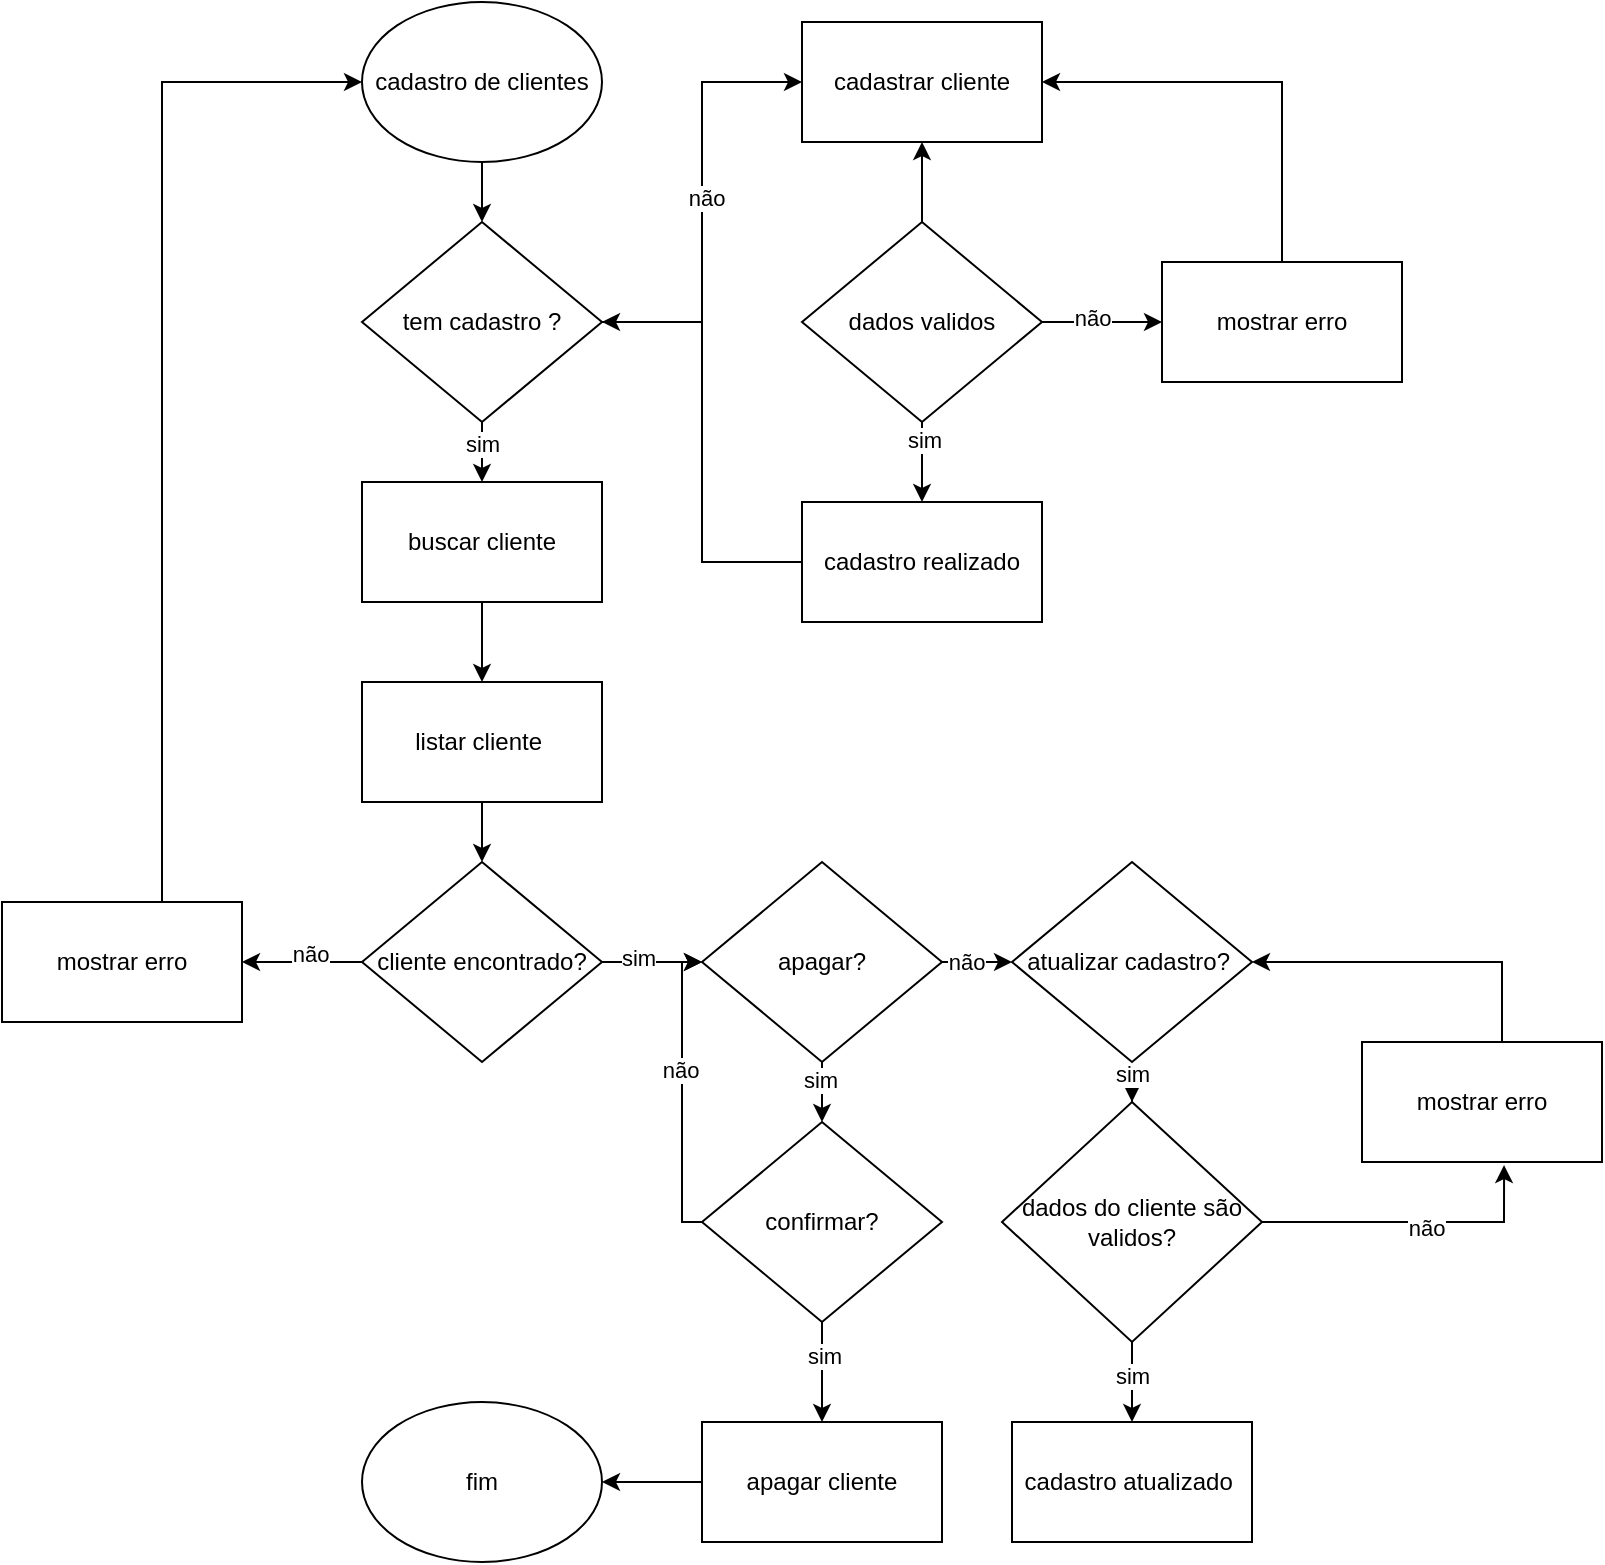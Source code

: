 <mxfile version="24.4.13" type="device" pages="5">
  <diagram name="Página-1" id="N2KCsU8cNdYvq39qfN_p">
    <mxGraphModel dx="2193" dy="1914" grid="1" gridSize="10" guides="1" tooltips="1" connect="1" arrows="1" fold="1" page="1" pageScale="1" pageWidth="827" pageHeight="1169" math="0" shadow="0">
      <root>
        <mxCell id="0" />
        <mxCell id="1" parent="0" />
        <mxCell id="L_KdP2B25p5WayGBXNv8-1" style="edgeStyle=orthogonalEdgeStyle;rounded=0;orthogonalLoop=1;jettySize=auto;html=1;entryX=0.5;entryY=0;entryDx=0;entryDy=0;" parent="1" source="bNkB2yHyW2SYe8MYjTj4-1" target="bNkB2yHyW2SYe8MYjTj4-6" edge="1">
          <mxGeometry relative="1" as="geometry" />
        </mxCell>
        <mxCell id="bNkB2yHyW2SYe8MYjTj4-1" value="cadastro de clientes" style="ellipse;whiteSpace=wrap;html=1;" parent="1" vertex="1">
          <mxGeometry x="40" y="-50" width="120" height="80" as="geometry" />
        </mxCell>
        <mxCell id="L_KdP2B25p5WayGBXNv8-2" style="edgeStyle=orthogonalEdgeStyle;rounded=0;orthogonalLoop=1;jettySize=auto;html=1;entryX=0.5;entryY=0;entryDx=0;entryDy=0;" parent="1" source="bNkB2yHyW2SYe8MYjTj4-6" target="bNkB2yHyW2SYe8MYjTj4-24" edge="1">
          <mxGeometry relative="1" as="geometry" />
        </mxCell>
        <mxCell id="L_KdP2B25p5WayGBXNv8-43" value="sim" style="edgeLabel;html=1;align=center;verticalAlign=middle;resizable=0;points=[];" parent="L_KdP2B25p5WayGBXNv8-2" vertex="1" connectable="0">
          <mxGeometry x="-0.585" relative="1" as="geometry">
            <mxPoint as="offset" />
          </mxGeometry>
        </mxCell>
        <mxCell id="L_KdP2B25p5WayGBXNv8-38" style="edgeStyle=orthogonalEdgeStyle;rounded=0;orthogonalLoop=1;jettySize=auto;html=1;entryX=0;entryY=0.5;entryDx=0;entryDy=0;" parent="1" source="bNkB2yHyW2SYe8MYjTj4-6" target="L_KdP2B25p5WayGBXNv8-28" edge="1">
          <mxGeometry relative="1" as="geometry">
            <Array as="points">
              <mxPoint x="210" y="110" />
              <mxPoint x="210" y="-10" />
            </Array>
          </mxGeometry>
        </mxCell>
        <mxCell id="L_KdP2B25p5WayGBXNv8-40" value="não" style="edgeLabel;html=1;align=center;verticalAlign=middle;resizable=0;points=[];" parent="L_KdP2B25p5WayGBXNv8-38" vertex="1" connectable="0">
          <mxGeometry x="0.021" y="-2" relative="1" as="geometry">
            <mxPoint as="offset" />
          </mxGeometry>
        </mxCell>
        <mxCell id="bNkB2yHyW2SYe8MYjTj4-6" value="tem cadastro ?" style="rhombus;whiteSpace=wrap;html=1;" parent="1" vertex="1">
          <mxGeometry x="40" y="60" width="120" height="100" as="geometry" />
        </mxCell>
        <mxCell id="L_KdP2B25p5WayGBXNv8-16" style="edgeStyle=orthogonalEdgeStyle;rounded=0;orthogonalLoop=1;jettySize=auto;html=1;" parent="1" source="bNkB2yHyW2SYe8MYjTj4-18" target="bNkB2yHyW2SYe8MYjTj4-41" edge="1">
          <mxGeometry relative="1" as="geometry" />
        </mxCell>
        <mxCell id="L_KdP2B25p5WayGBXNv8-17" value="sim" style="edgeLabel;html=1;align=center;verticalAlign=middle;resizable=0;points=[];" parent="L_KdP2B25p5WayGBXNv8-16" vertex="1" connectable="0">
          <mxGeometry x="0.533" relative="1" as="geometry">
            <mxPoint as="offset" />
          </mxGeometry>
        </mxCell>
        <mxCell id="bNkB2yHyW2SYe8MYjTj4-18" value="atualizar cadastro?&amp;nbsp;" style="rhombus;whiteSpace=wrap;html=1;" parent="1" vertex="1">
          <mxGeometry x="365" y="380" width="120" height="100" as="geometry" />
        </mxCell>
        <mxCell id="L_KdP2B25p5WayGBXNv8-3" style="edgeStyle=orthogonalEdgeStyle;rounded=0;orthogonalLoop=1;jettySize=auto;html=1;entryX=0.5;entryY=0;entryDx=0;entryDy=0;" parent="1" source="bNkB2yHyW2SYe8MYjTj4-9" target="YCG7EAVtxj4LCxhwZnV6-1" edge="1">
          <mxGeometry relative="1" as="geometry" />
        </mxCell>
        <mxCell id="bNkB2yHyW2SYe8MYjTj4-9" value="listar cliente&amp;nbsp;" style="rounded=0;whiteSpace=wrap;html=1;" parent="1" vertex="1">
          <mxGeometry x="40" y="290" width="120" height="60" as="geometry" />
        </mxCell>
        <mxCell id="bNkB2yHyW2SYe8MYjTj4-34" style="edgeStyle=orthogonalEdgeStyle;rounded=0;orthogonalLoop=1;jettySize=auto;html=1;entryX=0.5;entryY=0;entryDx=0;entryDy=0;" parent="1" source="bNkB2yHyW2SYe8MYjTj4-24" target="bNkB2yHyW2SYe8MYjTj4-9" edge="1">
          <mxGeometry relative="1" as="geometry" />
        </mxCell>
        <mxCell id="bNkB2yHyW2SYe8MYjTj4-24" value="buscar cliente" style="rounded=0;whiteSpace=wrap;html=1;" parent="1" vertex="1">
          <mxGeometry x="40" y="190" width="120" height="60" as="geometry" />
        </mxCell>
        <mxCell id="bNkB2yHyW2SYe8MYjTj4-32" value="fim" style="ellipse;whiteSpace=wrap;html=1;" parent="1" vertex="1">
          <mxGeometry x="40" y="650" width="120" height="80" as="geometry" />
        </mxCell>
        <mxCell id="L_KdP2B25p5WayGBXNv8-13" style="edgeStyle=orthogonalEdgeStyle;rounded=0;orthogonalLoop=1;jettySize=auto;html=1;entryX=0.5;entryY=0;entryDx=0;entryDy=0;" parent="1" source="bNkB2yHyW2SYe8MYjTj4-41" target="L_KdP2B25p5WayGBXNv8-11" edge="1">
          <mxGeometry relative="1" as="geometry" />
        </mxCell>
        <mxCell id="L_KdP2B25p5WayGBXNv8-19" value="sim" style="edgeLabel;html=1;align=center;verticalAlign=middle;resizable=0;points=[];" parent="L_KdP2B25p5WayGBXNv8-13" vertex="1" connectable="0">
          <mxGeometry x="-0.15" relative="1" as="geometry">
            <mxPoint as="offset" />
          </mxGeometry>
        </mxCell>
        <mxCell id="bNkB2yHyW2SYe8MYjTj4-41" value="dados do cliente são validos?" style="rhombus;whiteSpace=wrap;html=1;" parent="1" vertex="1">
          <mxGeometry x="360" y="500" width="130" height="120" as="geometry" />
        </mxCell>
        <mxCell id="L_KdP2B25p5WayGBXNv8-5" style="edgeStyle=orthogonalEdgeStyle;rounded=0;orthogonalLoop=1;jettySize=auto;html=1;entryX=0;entryY=0.5;entryDx=0;entryDy=0;" parent="1" source="YCG7EAVtxj4LCxhwZnV6-1" target="YCG7EAVtxj4LCxhwZnV6-2" edge="1">
          <mxGeometry relative="1" as="geometry" />
        </mxCell>
        <mxCell id="L_KdP2B25p5WayGBXNv8-23" value="sim" style="edgeLabel;html=1;align=center;verticalAlign=middle;resizable=0;points=[];" parent="L_KdP2B25p5WayGBXNv8-5" vertex="1" connectable="0">
          <mxGeometry x="-0.307" y="2" relative="1" as="geometry">
            <mxPoint as="offset" />
          </mxGeometry>
        </mxCell>
        <mxCell id="L_KdP2B25p5WayGBXNv8-50" style="edgeStyle=orthogonalEdgeStyle;rounded=0;orthogonalLoop=1;jettySize=auto;html=1;entryX=1;entryY=0.5;entryDx=0;entryDy=0;" parent="1" source="YCG7EAVtxj4LCxhwZnV6-1" target="L_KdP2B25p5WayGBXNv8-46" edge="1">
          <mxGeometry relative="1" as="geometry" />
        </mxCell>
        <mxCell id="L_KdP2B25p5WayGBXNv8-51" value="não" style="edgeLabel;html=1;align=center;verticalAlign=middle;resizable=0;points=[];" parent="L_KdP2B25p5WayGBXNv8-50" vertex="1" connectable="0">
          <mxGeometry x="-0.141" y="-4" relative="1" as="geometry">
            <mxPoint as="offset" />
          </mxGeometry>
        </mxCell>
        <mxCell id="YCG7EAVtxj4LCxhwZnV6-1" value="cliente encontrado?" style="rhombus;whiteSpace=wrap;html=1;" parent="1" vertex="1">
          <mxGeometry x="40" y="380" width="120" height="100" as="geometry" />
        </mxCell>
        <mxCell id="L_KdP2B25p5WayGBXNv8-6" style="edgeStyle=orthogonalEdgeStyle;rounded=0;orthogonalLoop=1;jettySize=auto;html=1;entryX=0.5;entryY=0;entryDx=0;entryDy=0;" parent="1" source="YCG7EAVtxj4LCxhwZnV6-2" target="YCG7EAVtxj4LCxhwZnV6-3" edge="1">
          <mxGeometry relative="1" as="geometry" />
        </mxCell>
        <mxCell id="L_KdP2B25p5WayGBXNv8-52" value="sim" style="edgeLabel;html=1;align=center;verticalAlign=middle;resizable=0;points=[];" parent="L_KdP2B25p5WayGBXNv8-6" vertex="1" connectable="0">
          <mxGeometry x="-0.623" y="-1" relative="1" as="geometry">
            <mxPoint y="-1" as="offset" />
          </mxGeometry>
        </mxCell>
        <mxCell id="L_KdP2B25p5WayGBXNv8-14" style="edgeStyle=orthogonalEdgeStyle;rounded=0;orthogonalLoop=1;jettySize=auto;html=1;entryX=0;entryY=0.5;entryDx=0;entryDy=0;" parent="1" source="YCG7EAVtxj4LCxhwZnV6-2" target="bNkB2yHyW2SYe8MYjTj4-18" edge="1">
          <mxGeometry relative="1" as="geometry" />
        </mxCell>
        <mxCell id="L_KdP2B25p5WayGBXNv8-15" value="não" style="edgeLabel;html=1;align=center;verticalAlign=middle;resizable=0;points=[];" parent="L_KdP2B25p5WayGBXNv8-14" vertex="1" connectable="0">
          <mxGeometry x="-0.496" relative="1" as="geometry">
            <mxPoint as="offset" />
          </mxGeometry>
        </mxCell>
        <mxCell id="YCG7EAVtxj4LCxhwZnV6-2" value="apagar?" style="rhombus;whiteSpace=wrap;html=1;" parent="1" vertex="1">
          <mxGeometry x="210" y="380" width="120" height="100" as="geometry" />
        </mxCell>
        <mxCell id="L_KdP2B25p5WayGBXNv8-7" style="edgeStyle=orthogonalEdgeStyle;rounded=0;orthogonalLoop=1;jettySize=auto;html=1;" parent="1" source="YCG7EAVtxj4LCxhwZnV6-3" target="YCG7EAVtxj4LCxhwZnV6-4" edge="1">
          <mxGeometry relative="1" as="geometry" />
        </mxCell>
        <mxCell id="L_KdP2B25p5WayGBXNv8-20" value="sim" style="edgeLabel;html=1;align=center;verticalAlign=middle;resizable=0;points=[];" parent="L_KdP2B25p5WayGBXNv8-7" vertex="1" connectable="0">
          <mxGeometry x="-0.32" y="1" relative="1" as="geometry">
            <mxPoint as="offset" />
          </mxGeometry>
        </mxCell>
        <mxCell id="L_KdP2B25p5WayGBXNv8-21" style="edgeStyle=orthogonalEdgeStyle;rounded=0;orthogonalLoop=1;jettySize=auto;html=1;entryX=0;entryY=0.5;entryDx=0;entryDy=0;" parent="1" source="YCG7EAVtxj4LCxhwZnV6-3" target="YCG7EAVtxj4LCxhwZnV6-2" edge="1">
          <mxGeometry relative="1" as="geometry">
            <Array as="points">
              <mxPoint x="200" y="560" />
              <mxPoint x="200" y="430" />
            </Array>
          </mxGeometry>
        </mxCell>
        <mxCell id="L_KdP2B25p5WayGBXNv8-22" value="não" style="edgeLabel;html=1;align=center;verticalAlign=middle;resizable=0;points=[];" parent="L_KdP2B25p5WayGBXNv8-21" vertex="1" connectable="0">
          <mxGeometry x="0.153" y="1" relative="1" as="geometry">
            <mxPoint as="offset" />
          </mxGeometry>
        </mxCell>
        <mxCell id="YCG7EAVtxj4LCxhwZnV6-3" value="confirmar?" style="rhombus;whiteSpace=wrap;html=1;" parent="1" vertex="1">
          <mxGeometry x="210" y="510" width="120" height="100" as="geometry" />
        </mxCell>
        <mxCell id="L_KdP2B25p5WayGBXNv8-8" style="edgeStyle=orthogonalEdgeStyle;rounded=0;orthogonalLoop=1;jettySize=auto;html=1;entryX=1;entryY=0.5;entryDx=0;entryDy=0;" parent="1" source="YCG7EAVtxj4LCxhwZnV6-4" target="bNkB2yHyW2SYe8MYjTj4-32" edge="1">
          <mxGeometry relative="1" as="geometry" />
        </mxCell>
        <mxCell id="YCG7EAVtxj4LCxhwZnV6-4" value="apagar cliente" style="rounded=0;whiteSpace=wrap;html=1;" parent="1" vertex="1">
          <mxGeometry x="210" y="660" width="120" height="60" as="geometry" />
        </mxCell>
        <mxCell id="L_KdP2B25p5WayGBXNv8-11" value="cadastro atualizado&amp;nbsp;" style="rounded=0;whiteSpace=wrap;html=1;" parent="1" vertex="1">
          <mxGeometry x="365" y="660" width="120" height="60" as="geometry" />
        </mxCell>
        <mxCell id="L_KdP2B25p5WayGBXNv8-26" style="edgeStyle=orthogonalEdgeStyle;rounded=0;orthogonalLoop=1;jettySize=auto;html=1;entryX=1;entryY=0.5;entryDx=0;entryDy=0;" parent="1" source="L_KdP2B25p5WayGBXNv8-24" target="bNkB2yHyW2SYe8MYjTj4-18" edge="1">
          <mxGeometry relative="1" as="geometry">
            <Array as="points">
              <mxPoint x="610" y="430" />
            </Array>
          </mxGeometry>
        </mxCell>
        <mxCell id="L_KdP2B25p5WayGBXNv8-24" value="mostrar erro" style="rounded=0;whiteSpace=wrap;html=1;" parent="1" vertex="1">
          <mxGeometry x="540" y="470" width="120" height="60" as="geometry" />
        </mxCell>
        <mxCell id="L_KdP2B25p5WayGBXNv8-25" style="edgeStyle=orthogonalEdgeStyle;rounded=0;orthogonalLoop=1;jettySize=auto;html=1;entryX=0.592;entryY=1.026;entryDx=0;entryDy=0;entryPerimeter=0;" parent="1" source="bNkB2yHyW2SYe8MYjTj4-41" target="L_KdP2B25p5WayGBXNv8-24" edge="1">
          <mxGeometry relative="1" as="geometry">
            <Array as="points">
              <mxPoint x="611" y="560" />
            </Array>
          </mxGeometry>
        </mxCell>
        <mxCell id="L_KdP2B25p5WayGBXNv8-27" value="não" style="edgeLabel;html=1;align=center;verticalAlign=middle;resizable=0;points=[];" parent="L_KdP2B25p5WayGBXNv8-25" vertex="1" connectable="0">
          <mxGeometry x="0.1" y="-3" relative="1" as="geometry">
            <mxPoint as="offset" />
          </mxGeometry>
        </mxCell>
        <mxCell id="L_KdP2B25p5WayGBXNv8-28" value="cadastrar cliente" style="rounded=0;whiteSpace=wrap;html=1;" parent="1" vertex="1">
          <mxGeometry x="260" y="-40" width="120" height="60" as="geometry" />
        </mxCell>
        <mxCell id="L_KdP2B25p5WayGBXNv8-39" style="edgeStyle=orthogonalEdgeStyle;rounded=0;orthogonalLoop=1;jettySize=auto;html=1;entryX=1;entryY=0.5;entryDx=0;entryDy=0;" parent="1" source="L_KdP2B25p5WayGBXNv8-29" target="bNkB2yHyW2SYe8MYjTj4-6" edge="1">
          <mxGeometry relative="1" as="geometry" />
        </mxCell>
        <mxCell id="L_KdP2B25p5WayGBXNv8-29" value="cadastro realizado" style="rounded=0;whiteSpace=wrap;html=1;" parent="1" vertex="1">
          <mxGeometry x="260" y="200" width="120" height="60" as="geometry" />
        </mxCell>
        <mxCell id="L_KdP2B25p5WayGBXNv8-42" style="edgeStyle=orthogonalEdgeStyle;rounded=0;orthogonalLoop=1;jettySize=auto;html=1;entryX=1;entryY=0.5;entryDx=0;entryDy=0;" parent="1" source="L_KdP2B25p5WayGBXNv8-30" target="L_KdP2B25p5WayGBXNv8-28" edge="1">
          <mxGeometry relative="1" as="geometry">
            <Array as="points">
              <mxPoint x="500" y="-10" />
            </Array>
          </mxGeometry>
        </mxCell>
        <mxCell id="L_KdP2B25p5WayGBXNv8-30" value="mostrar erro" style="rounded=0;whiteSpace=wrap;html=1;" parent="1" vertex="1">
          <mxGeometry x="440" y="80" width="120" height="60" as="geometry" />
        </mxCell>
        <mxCell id="L_KdP2B25p5WayGBXNv8-33" style="edgeStyle=orthogonalEdgeStyle;rounded=0;orthogonalLoop=1;jettySize=auto;html=1;entryX=0.5;entryY=0;entryDx=0;entryDy=0;" parent="1" source="L_KdP2B25p5WayGBXNv8-32" target="L_KdP2B25p5WayGBXNv8-29" edge="1">
          <mxGeometry relative="1" as="geometry" />
        </mxCell>
        <mxCell id="L_KdP2B25p5WayGBXNv8-36" value="sim" style="edgeLabel;html=1;align=center;verticalAlign=middle;resizable=0;points=[];" parent="L_KdP2B25p5WayGBXNv8-33" vertex="1" connectable="0">
          <mxGeometry x="-0.566" y="1" relative="1" as="geometry">
            <mxPoint as="offset" />
          </mxGeometry>
        </mxCell>
        <mxCell id="L_KdP2B25p5WayGBXNv8-34" style="edgeStyle=orthogonalEdgeStyle;rounded=0;orthogonalLoop=1;jettySize=auto;html=1;entryX=0;entryY=0.5;entryDx=0;entryDy=0;" parent="1" source="L_KdP2B25p5WayGBXNv8-32" target="L_KdP2B25p5WayGBXNv8-30" edge="1">
          <mxGeometry relative="1" as="geometry" />
        </mxCell>
        <mxCell id="L_KdP2B25p5WayGBXNv8-41" value="não" style="edgeLabel;html=1;align=center;verticalAlign=middle;resizable=0;points=[];" parent="L_KdP2B25p5WayGBXNv8-34" vertex="1" connectable="0">
          <mxGeometry x="-0.179" y="2" relative="1" as="geometry">
            <mxPoint as="offset" />
          </mxGeometry>
        </mxCell>
        <mxCell id="L_KdP2B25p5WayGBXNv8-35" style="edgeStyle=orthogonalEdgeStyle;rounded=0;orthogonalLoop=1;jettySize=auto;html=1;entryX=0.5;entryY=1;entryDx=0;entryDy=0;" parent="1" source="L_KdP2B25p5WayGBXNv8-32" target="L_KdP2B25p5WayGBXNv8-28" edge="1">
          <mxGeometry relative="1" as="geometry" />
        </mxCell>
        <mxCell id="L_KdP2B25p5WayGBXNv8-32" value="dados validos" style="rhombus;whiteSpace=wrap;html=1;" parent="1" vertex="1">
          <mxGeometry x="260" y="60" width="120" height="100" as="geometry" />
        </mxCell>
        <mxCell id="L_KdP2B25p5WayGBXNv8-49" style="edgeStyle=orthogonalEdgeStyle;rounded=0;orthogonalLoop=1;jettySize=auto;html=1;entryX=0;entryY=0.5;entryDx=0;entryDy=0;" parent="1" source="L_KdP2B25p5WayGBXNv8-46" target="bNkB2yHyW2SYe8MYjTj4-1" edge="1">
          <mxGeometry relative="1" as="geometry">
            <Array as="points">
              <mxPoint x="-60" y="-10" />
            </Array>
          </mxGeometry>
        </mxCell>
        <mxCell id="L_KdP2B25p5WayGBXNv8-46" value="mostrar erro" style="rounded=0;whiteSpace=wrap;html=1;" parent="1" vertex="1">
          <mxGeometry x="-140" y="400" width="120" height="60" as="geometry" />
        </mxCell>
      </root>
    </mxGraphModel>
  </diagram>
  <diagram id="u3ZtJIoIOsB4fIGZvMUc" name="Página-2">
    <mxGraphModel dx="2420" dy="2038" grid="1" gridSize="10" guides="1" tooltips="1" connect="1" arrows="1" fold="1" page="1" pageScale="1" pageWidth="827" pageHeight="1169" math="0" shadow="0">
      <root>
        <mxCell id="0" />
        <mxCell id="1" parent="0" />
        <mxCell id="V8OULB_IqptA75MD8azV-2" value="" style="rounded=0;whiteSpace=wrap;html=1;" parent="1" vertex="1">
          <mxGeometry x="390" y="-150" width="240" height="30" as="geometry" />
        </mxCell>
        <mxCell id="V8OULB_IqptA75MD8azV-6" value="NOME DO CLIENTE / RAZÃO SOCIAL" style="text;html=1;align=center;verticalAlign=middle;whiteSpace=wrap;rounded=0;" parent="1" vertex="1">
          <mxGeometry x="390" y="-180" width="230" height="30" as="geometry" />
        </mxCell>
        <mxCell id="V8OULB_IqptA75MD8azV-8" value="" style="rounded=0;whiteSpace=wrap;html=1;" parent="1" vertex="1">
          <mxGeometry x="200" y="-150" width="30" height="30" as="geometry" />
        </mxCell>
        <mxCell id="V8OULB_IqptA75MD8azV-12" value="" style="rounded=0;whiteSpace=wrap;html=1;" parent="1" vertex="1">
          <mxGeometry x="360" y="-150" width="30" height="30" as="geometry" />
        </mxCell>
        <mxCell id="V8OULB_IqptA75MD8azV-18" value="" style="whiteSpace=wrap;html=1;aspect=fixed;rounded=0;" parent="1" vertex="1">
          <mxGeometry x="200" y="-100" width="30" height="30" as="geometry" />
        </mxCell>
        <mxCell id="V8OULB_IqptA75MD8azV-27" value="" style="line;strokeWidth=2;html=1;" parent="1" vertex="1">
          <mxGeometry x="200" y="-90" width="30" height="10" as="geometry" />
        </mxCell>
        <mxCell id="V8OULB_IqptA75MD8azV-28" value="" style="line;strokeWidth=2;direction=south;html=1;" parent="1" vertex="1">
          <mxGeometry x="210" y="-100" width="10" height="30" as="geometry" />
        </mxCell>
        <mxCell id="vOHhM9-nF63MqOnV6N_Z-1" value="" style="verticalLabelPosition=bottom;verticalAlign=top;html=1;shape=mxgraph.basic.patternFillRect;fillStyle=diag;step=5;fillStrokeWidth=0.2;fillStrokeColor=#dddddd;fillColor=#ffcccc;strokeColor=#36393d;" vertex="1" parent="1">
          <mxGeometry x="360" y="-260" width="300" height="550" as="geometry" />
        </mxCell>
        <mxCell id="vOHhM9-nF63MqOnV6N_Z-2" value="" style="verticalLabelPosition=bottom;verticalAlign=top;html=1;shape=mxgraph.basic.rect;fillColor2=none;strokeWidth=1;size=20;indent=5;" vertex="1" parent="1">
          <mxGeometry x="400" width="220" height="30" as="geometry" />
        </mxCell>
        <mxCell id="vOHhM9-nF63MqOnV6N_Z-3" value="" style="verticalLabelPosition=bottom;verticalAlign=top;html=1;shape=mxgraph.basic.rect;fillColor2=none;strokeWidth=1;size=20;indent=5;" vertex="1" parent="1">
          <mxGeometry x="400" y="60" width="220" height="30" as="geometry" />
        </mxCell>
        <mxCell id="vOHhM9-nF63MqOnV6N_Z-4" value="" style="verticalLabelPosition=bottom;verticalAlign=top;html=1;shape=mxgraph.basic.patternFillRect;fillStyle=diag;step=5;fillStrokeWidth=0.2;fillStrokeColor=#dddddd;fillColor=#e1d5e7;strokeColor=#9673a6;" vertex="1" parent="1">
          <mxGeometry x="450" y="180" width="120" height="60" as="geometry" />
        </mxCell>
        <mxCell id="vOHhM9-nF63MqOnV6N_Z-5" value="cadastrar" style="text;strokeColor=none;fillColor=none;html=1;fontSize=24;fontStyle=1;verticalAlign=middle;align=center;" vertex="1" parent="1">
          <mxGeometry x="460" y="-120" width="100" height="40" as="geometry" />
        </mxCell>
        <mxCell id="vOHhM9-nF63MqOnV6N_Z-6" value="" style="verticalLabelPosition=bottom;verticalAlign=top;html=1;shape=mxgraph.basic.rect;fillColor2=none;strokeWidth=1;size=20;indent=5;fillColor=#e1d5e7;strokeColor=#9673a6;" vertex="1" parent="1">
          <mxGeometry x="400" y="-10" width="220" height="10" as="geometry" />
        </mxCell>
        <mxCell id="vOHhM9-nF63MqOnV6N_Z-7" value="nome" style="text;strokeColor=none;fillColor=none;html=1;fontSize=24;fontStyle=1;verticalAlign=middle;align=center;" vertex="1" parent="1">
          <mxGeometry x="430" y="10" width="20" height="10" as="geometry" />
        </mxCell>
        <mxCell id="vOHhM9-nF63MqOnV6N_Z-8" value="senha" style="text;strokeColor=none;fillColor=none;html=1;fontSize=24;fontStyle=1;verticalAlign=middle;align=center;" vertex="1" parent="1">
          <mxGeometry x="430" y="70" width="20" height="10" as="geometry" />
        </mxCell>
        <mxCell id="vOHhM9-nF63MqOnV6N_Z-9" value="" style="verticalLabelPosition=bottom;verticalAlign=top;html=1;shape=mxgraph.basic.rect;fillColor2=none;strokeWidth=1;size=20;indent=5;fillColor=#e1d5e7;strokeColor=#9673a6;" vertex="1" parent="1">
          <mxGeometry x="400" y="50" width="220" height="10" as="geometry" />
        </mxCell>
        <mxCell id="vOHhM9-nF63MqOnV6N_Z-10" value="entrar" style="text;html=1;fontSize=24;fontStyle=1;verticalAlign=middle;align=center;rotation=0;" vertex="1" parent="1">
          <mxGeometry x="460" y="190" width="100" height="40" as="geometry" />
        </mxCell>
        <mxCell id="vOHhM9-nF63MqOnV6N_Z-11" value="" style="verticalLabelPosition=bottom;verticalAlign=top;html=1;shape=mxgraph.basic.rect;fillColor2=none;strokeWidth=1;size=20;indent=5;" vertex="1" parent="1">
          <mxGeometry x="400" y="120" width="220" height="30" as="geometry" />
        </mxCell>
        <mxCell id="vOHhM9-nF63MqOnV6N_Z-12" value="" style="verticalLabelPosition=bottom;verticalAlign=top;html=1;shape=mxgraph.basic.rect;fillColor2=none;strokeWidth=1;size=20;indent=5;fillColor=#e1d5e7;strokeColor=#9673a6;" vertex="1" parent="1">
          <mxGeometry x="400" y="110" width="220" height="10" as="geometry" />
        </mxCell>
        <mxCell id="vOHhM9-nF63MqOnV6N_Z-13" value="confirmar senha" style="text;strokeColor=none;fillColor=none;html=1;fontSize=24;fontStyle=1;verticalAlign=middle;align=center;" vertex="1" parent="1">
          <mxGeometry x="490" y="130" width="20" height="10" as="geometry" />
        </mxCell>
        <mxCell id="vOHhM9-nF63MqOnV6N_Z-14" value="" style="verticalLabelPosition=bottom;verticalAlign=top;html=1;shape=mxgraph.basic.patternFillRect;fillStyle=diag;step=5;fillStrokeWidth=0.2;fillStrokeColor=#dddddd;" vertex="1" parent="1">
          <mxGeometry x="740" y="-260" width="300" height="550" as="geometry" />
        </mxCell>
        <mxCell id="vOHhM9-nF63MqOnV6N_Z-15" value="" style="verticalLabelPosition=bottom;verticalAlign=top;html=1;shape=mxgraph.basic.rect;fillColor2=none;strokeWidth=1;size=20;indent=5;" vertex="1" parent="1">
          <mxGeometry x="780" width="220" height="30" as="geometry" />
        </mxCell>
        <mxCell id="vOHhM9-nF63MqOnV6N_Z-16" value="" style="verticalLabelPosition=bottom;verticalAlign=top;html=1;shape=mxgraph.basic.rect;fillColor2=none;strokeWidth=1;size=20;indent=5;" vertex="1" parent="1">
          <mxGeometry x="780" y="60" width="220" height="30" as="geometry" />
        </mxCell>
        <mxCell id="vOHhM9-nF63MqOnV6N_Z-17" value="" style="verticalLabelPosition=bottom;verticalAlign=top;html=1;shape=mxgraph.basic.patternFillRect;fillStyle=diag;step=5;fillStrokeWidth=0.2;fillStrokeColor=#dddddd;fillColor=#f8cecc;strokeColor=#b85450;" vertex="1" parent="1">
          <mxGeometry x="830" y="180" width="120" height="60" as="geometry" />
        </mxCell>
        <mxCell id="vOHhM9-nF63MqOnV6N_Z-18" value="recuperar senha&amp;nbsp;" style="text;strokeColor=none;fillColor=none;html=1;fontSize=24;fontStyle=1;verticalAlign=middle;align=center;" vertex="1" parent="1">
          <mxGeometry x="840" y="-120" width="100" height="40" as="geometry" />
        </mxCell>
        <mxCell id="vOHhM9-nF63MqOnV6N_Z-19" value="" style="verticalLabelPosition=bottom;verticalAlign=top;html=1;shape=mxgraph.basic.rect;fillColor2=none;strokeWidth=1;size=20;indent=5;fillColor=#ffcccc;strokeColor=#36393d;" vertex="1" parent="1">
          <mxGeometry x="780" y="-10" width="220" height="10" as="geometry" />
        </mxCell>
        <mxCell id="vOHhM9-nF63MqOnV6N_Z-20" value="nome" style="text;strokeColor=none;fillColor=none;html=1;fontSize=24;fontStyle=1;verticalAlign=middle;align=center;" vertex="1" parent="1">
          <mxGeometry x="810" y="10" width="20" height="10" as="geometry" />
        </mxCell>
        <mxCell id="vOHhM9-nF63MqOnV6N_Z-21" value="nova senha" style="text;strokeColor=none;fillColor=none;html=1;fontSize=24;fontStyle=1;verticalAlign=middle;align=center;" vertex="1" parent="1">
          <mxGeometry x="840" y="70" width="20" height="10" as="geometry" />
        </mxCell>
        <mxCell id="vOHhM9-nF63MqOnV6N_Z-22" value="" style="verticalLabelPosition=bottom;verticalAlign=top;html=1;shape=mxgraph.basic.rect;fillColor2=none;strokeWidth=1;size=20;indent=5;fillColor=#f8cecc;strokeColor=#b85450;" vertex="1" parent="1">
          <mxGeometry x="780" y="50" width="220" height="10" as="geometry" />
        </mxCell>
        <mxCell id="vOHhM9-nF63MqOnV6N_Z-23" value="entrar" style="text;html=1;fontSize=24;fontStyle=1;verticalAlign=middle;align=center;" vertex="1" parent="1">
          <mxGeometry x="840" y="190" width="100" height="40" as="geometry" />
        </mxCell>
        <mxCell id="vOHhM9-nF63MqOnV6N_Z-24" value="" style="verticalLabelPosition=bottom;verticalAlign=top;html=1;shape=mxgraph.basic.rect;fillColor2=none;strokeWidth=1;size=20;indent=5;" vertex="1" parent="1">
          <mxGeometry x="780" y="120" width="220" height="30" as="geometry" />
        </mxCell>
        <mxCell id="vOHhM9-nF63MqOnV6N_Z-25" value="" style="verticalLabelPosition=bottom;verticalAlign=top;html=1;shape=mxgraph.basic.rect;fillColor2=none;strokeWidth=1;size=20;indent=5;fillColor=#f8cecc;strokeColor=#b85450;" vertex="1" parent="1">
          <mxGeometry x="780" y="110" width="220" height="10" as="geometry" />
        </mxCell>
        <mxCell id="vOHhM9-nF63MqOnV6N_Z-26" value="confirmar senha" style="text;strokeColor=none;fillColor=none;html=1;fontSize=24;fontStyle=1;verticalAlign=middle;align=center;" vertex="1" parent="1">
          <mxGeometry x="870" y="130" width="20" height="10" as="geometry" />
        </mxCell>
        <mxCell id="vOHhM9-nF63MqOnV6N_Z-27" value="" style="verticalLabelPosition=bottom;verticalAlign=top;html=1;shape=mxgraph.basic.patternFillRect;fillStyle=diag;step=5;fillStrokeWidth=0.2;fillStrokeColor=#dddddd;fillColor=#e1d5e7;strokeColor=#9673a6;" vertex="1" parent="1">
          <mxGeometry x="-20" y="-230" width="300" height="550" as="geometry" />
        </mxCell>
        <mxCell id="vOHhM9-nF63MqOnV6N_Z-28" value="seja bem vindo" style="text;strokeColor=none;fillColor=none;html=1;fontSize=24;fontStyle=1;verticalAlign=middle;align=center;" vertex="1" parent="1">
          <mxGeometry x="80" y="-100" width="100" height="40" as="geometry" />
        </mxCell>
        <mxCell id="vOHhM9-nF63MqOnV6N_Z-29" value="" style="verticalLabelPosition=bottom;verticalAlign=top;html=1;shape=mxgraph.basic.rect;fillColor2=none;strokeWidth=1;size=20;indent=5;fillColor=#f8cecc;strokeColor=#b85450;" vertex="1" parent="1">
          <mxGeometry x="10" y="20" width="220" height="30" as="geometry" />
        </mxCell>
        <mxCell id="vOHhM9-nF63MqOnV6N_Z-30" value="" style="verticalLabelPosition=bottom;verticalAlign=top;html=1;shape=mxgraph.basic.rect;fillColor2=none;strokeWidth=1;size=20;indent=5;fillColor=#f8cecc;strokeColor=default;" vertex="1" parent="1">
          <mxGeometry x="10" y="80" width="220" height="30" as="geometry" />
        </mxCell>
        <mxCell id="vOHhM9-nF63MqOnV6N_Z-31" value="" style="verticalLabelPosition=bottom;verticalAlign=top;html=1;shape=mxgraph.basic.rect;fillColor2=none;strokeWidth=1;size=20;indent=5;fillColor=#f8cecc;strokeColor=#b85450;" vertex="1" parent="1">
          <mxGeometry x="20" y="210" width="220" height="30" as="geometry" />
        </mxCell>
        <mxCell id="vOHhM9-nF63MqOnV6N_Z-32" value="" style="verticalLabelPosition=bottom;verticalAlign=top;html=1;shape=mxgraph.basic.rect;fillColor2=none;strokeWidth=1;size=20;indent=5;" vertex="1" parent="1">
          <mxGeometry x="30" y="30" width="220" height="30" as="geometry" />
        </mxCell>
        <mxCell id="vOHhM9-nF63MqOnV6N_Z-33" value="buscar" style="text;strokeColor=none;fillColor=none;html=1;fontSize=24;fontStyle=1;verticalAlign=middle;align=center;" vertex="1" parent="1">
          <mxGeometry x="90" y="25" width="100" height="40" as="geometry" />
        </mxCell>
        <mxCell id="vOHhM9-nF63MqOnV6N_Z-34" value="" style="verticalLabelPosition=bottom;verticalAlign=top;html=1;shape=mxgraph.basic.rect;fillColor2=none;strokeWidth=1;size=20;indent=5;" vertex="1" parent="1">
          <mxGeometry x="30" y="220" width="220" height="30" as="geometry" />
        </mxCell>
        <mxCell id="vOHhM9-nF63MqOnV6N_Z-35" value="" style="verticalLabelPosition=bottom;verticalAlign=top;html=1;shape=mxgraph.basic.rect;fillColor2=none;strokeWidth=1;size=20;indent=5;" vertex="1" parent="1">
          <mxGeometry x="30" y="90" width="220" height="30" as="geometry" />
        </mxCell>
        <mxCell id="vOHhM9-nF63MqOnV6N_Z-36" value="criar conta&amp;nbsp;" style="text;strokeColor=none;fillColor=none;html=1;fontSize=24;fontStyle=1;verticalAlign=middle;align=center;" vertex="1" parent="1">
          <mxGeometry x="90" y="85" width="100" height="40" as="geometry" />
        </mxCell>
        <mxCell id="vOHhM9-nF63MqOnV6N_Z-37" value="navegar por conta?" style="text;strokeColor=none;fillColor=none;html=1;fontSize=24;fontStyle=1;verticalAlign=middle;align=center;" vertex="1" parent="1">
          <mxGeometry x="90" y="215" width="100" height="40" as="geometry" />
        </mxCell>
        <mxCell id="vOHhM9-nF63MqOnV6N_Z-38" value="" style="strokeWidth=2;html=1;shape=mxgraph.flowchart.start_1;whiteSpace=wrap;direction=south;" vertex="1" parent="1">
          <mxGeometry x="145" y="165" width="20" height="40" as="geometry" />
        </mxCell>
        <mxCell id="vOHhM9-nF63MqOnV6N_Z-39" value="" style="strokeWidth=2;html=1;shape=mxgraph.flowchart.start_1;whiteSpace=wrap;direction=south;" vertex="1" parent="1">
          <mxGeometry x="100" y="165" width="20" height="40" as="geometry" />
        </mxCell>
        <mxCell id="vOHhM9-nF63MqOnV6N_Z-40" value="" style="strokeWidth=2;html=1;shape=mxgraph.flowchart.start_1;whiteSpace=wrap;direction=south;" vertex="1" parent="1">
          <mxGeometry x="145" y="175" width="10" height="15" as="geometry" />
        </mxCell>
        <mxCell id="vOHhM9-nF63MqOnV6N_Z-41" value="" style="strokeWidth=2;html=1;shape=mxgraph.flowchart.start_1;whiteSpace=wrap;direction=south;" vertex="1" parent="1">
          <mxGeometry x="100" y="175" width="10" height="15" as="geometry" />
        </mxCell>
        <mxCell id="vOHhM9-nF63MqOnV6N_Z-42" value="" style="verticalLabelPosition=bottom;verticalAlign=top;html=1;shape=mxgraph.basic.patternFillRect;fillStyle=diag;step=5;fillStrokeWidth=0.2;fillStrokeColor=#dddddd;fillColor=#e1d5e7;strokeColor=#9673a6;" vertex="1" parent="1">
          <mxGeometry x="1150" y="-270" width="300" height="550" as="geometry" />
        </mxCell>
        <mxCell id="vOHhM9-nF63MqOnV6N_Z-43" value="" style="shape=loopLimit;whiteSpace=wrap;html=1;direction=west;" vertex="1" parent="1">
          <mxGeometry x="1150" y="-270" width="300" height="60" as="geometry" />
        </mxCell>
        <mxCell id="vOHhM9-nF63MqOnV6N_Z-44" value="" style="shape=loopLimit;whiteSpace=wrap;html=1;direction=west;" vertex="1" parent="1">
          <mxGeometry x="1160" y="-270" width="280" height="60" as="geometry" />
        </mxCell>
        <mxCell id="vOHhM9-nF63MqOnV6N_Z-45" value="cadastro de prod" style="text;strokeColor=none;fillColor=none;html=1;fontSize=24;fontStyle=1;verticalAlign=middle;align=center;" vertex="1" parent="1">
          <mxGeometry x="1250" y="-260" width="100" height="40" as="geometry" />
        </mxCell>
        <mxCell id="vOHhM9-nF63MqOnV6N_Z-46" value="" style="shape=waypoint;sketch=0;fillStyle=solid;size=6;pointerEvents=1;points=[];fillColor=none;resizable=0;rotatable=0;perimeter=centerPerimeter;snapToPoint=1;" vertex="1" parent="1">
          <mxGeometry x="1160" y="-50" width="20" height="20" as="geometry" />
        </mxCell>
        <mxCell id="vOHhM9-nF63MqOnV6N_Z-47" value="" style="shape=waypoint;sketch=0;fillStyle=solid;size=6;pointerEvents=1;points=[];fillColor=none;resizable=0;rotatable=0;perimeter=centerPerimeter;snapToPoint=1;" vertex="1" parent="1">
          <mxGeometry x="1160" y="-105" width="20" height="20" as="geometry" />
        </mxCell>
        <mxCell id="vOHhM9-nF63MqOnV6N_Z-48" value="" style="shape=waypoint;sketch=0;fillStyle=solid;size=6;pointerEvents=1;points=[];fillColor=none;resizable=0;rotatable=0;perimeter=centerPerimeter;snapToPoint=1;" vertex="1" parent="1">
          <mxGeometry x="1160" y="-150" width="20" height="20" as="geometry" />
        </mxCell>
        <mxCell id="vOHhM9-nF63MqOnV6N_Z-49" value="" style="verticalLabelPosition=bottom;verticalAlign=top;html=1;shape=mxgraph.basic.rect;fillColor2=none;strokeWidth=1;size=20;indent=5;" vertex="1" parent="1">
          <mxGeometry x="1190" y="-155" width="220" height="30" as="geometry" />
        </mxCell>
        <mxCell id="vOHhM9-nF63MqOnV6N_Z-50" value="" style="verticalLabelPosition=bottom;verticalAlign=top;html=1;shape=mxgraph.basic.rect;fillColor2=none;strokeWidth=1;size=20;indent=5;" vertex="1" parent="1">
          <mxGeometry x="1190" y="-110" width="220" height="30" as="geometry" />
        </mxCell>
        <mxCell id="vOHhM9-nF63MqOnV6N_Z-51" value="" style="verticalLabelPosition=bottom;verticalAlign=top;html=1;shape=mxgraph.basic.rect;fillColor2=none;strokeWidth=1;size=20;indent=5;fillColor=#ffcccc;strokeColor=#36393d;" vertex="1" parent="1">
          <mxGeometry x="1190" y="-120" width="220" height="10" as="geometry" />
        </mxCell>
        <mxCell id="vOHhM9-nF63MqOnV6N_Z-52" value="" style="verticalLabelPosition=bottom;verticalAlign=top;html=1;shape=mxgraph.basic.rect;fillColor2=none;strokeWidth=1;size=20;indent=5;fillColor=#ffcccc;strokeColor=#36393d;" vertex="1" parent="1">
          <mxGeometry x="1190" y="-165" width="220" height="10" as="geometry" />
        </mxCell>
        <mxCell id="vOHhM9-nF63MqOnV6N_Z-53" value="nome" style="text;strokeColor=none;fillColor=none;html=1;fontSize=24;fontStyle=1;verticalAlign=middle;align=center;" vertex="1" parent="1">
          <mxGeometry x="1180" y="-160" width="100" height="40" as="geometry" />
        </mxCell>
        <mxCell id="vOHhM9-nF63MqOnV6N_Z-54" value="preço" style="text;strokeColor=none;fillColor=none;html=1;fontSize=24;fontStyle=1;verticalAlign=middle;align=center;" vertex="1" parent="1">
          <mxGeometry x="1180" y="-115" width="100" height="40" as="geometry" />
        </mxCell>
        <mxCell id="vOHhM9-nF63MqOnV6N_Z-55" value="" style="verticalLabelPosition=bottom;verticalAlign=top;html=1;shape=mxgraph.basic.rect;fillColor2=none;strokeWidth=1;size=20;indent=5;fillColor=#f8cecc;strokeColor=#b85450;" vertex="1" parent="1">
          <mxGeometry x="1190" y="-55" width="220" height="30" as="geometry" />
        </mxCell>
        <mxCell id="vOHhM9-nF63MqOnV6N_Z-56" value="codigo&amp;nbsp;" style="text;strokeColor=none;fillColor=none;html=1;fontSize=24;fontStyle=1;verticalAlign=middle;align=center;" vertex="1" parent="1">
          <mxGeometry x="1250" y="-60" width="100" height="40" as="geometry" />
        </mxCell>
        <mxCell id="vOHhM9-nF63MqOnV6N_Z-57" value="" style="verticalLabelPosition=bottom;verticalAlign=top;html=1;shape=mxgraph.basic.rect;fillColor2=none;strokeWidth=1;size=20;indent=5;fillColor=#f8cecc;strokeColor=#b85450;" vertex="1" parent="1">
          <mxGeometry x="1170" y="10" width="220" height="30" as="geometry" />
        </mxCell>
        <mxCell id="vOHhM9-nF63MqOnV6N_Z-58" value="materia prima" style="text;strokeColor=none;fillColor=none;html=1;fontSize=24;fontStyle=1;verticalAlign=middle;align=center;" vertex="1" parent="1">
          <mxGeometry x="1210" y="5" width="100" height="40" as="geometry" />
        </mxCell>
        <mxCell id="vOHhM9-nF63MqOnV6N_Z-59" value="" style="shape=ext;double=1;whiteSpace=wrap;html=1;aspect=fixed;" vertex="1" parent="1">
          <mxGeometry x="1400" y="10" width="30" height="30" as="geometry" />
        </mxCell>
        <mxCell id="vOHhM9-nF63MqOnV6N_Z-60" value="" style="line;strokeWidth=4;html=1;perimeter=backbonePerimeter;points=[];outlineConnect=0;" vertex="1" parent="1">
          <mxGeometry x="1400" y="20" width="30" height="10" as="geometry" />
        </mxCell>
        <mxCell id="vOHhM9-nF63MqOnV6N_Z-61" value="" style="line;strokeWidth=4;direction=south;html=1;perimeter=backbonePerimeter;points=[];outlineConnect=0;" vertex="1" parent="1">
          <mxGeometry x="1410" y="10" width="10" height="30" as="geometry" />
        </mxCell>
        <mxCell id="vOHhM9-nF63MqOnV6N_Z-62" value="" style="swimlane;fontStyle=0;childLayout=stackLayout;horizontal=1;startSize=30;fillColor=#f8cecc;horizontalStack=0;resizeParent=1;resizeParentMax=0;resizeLast=0;collapsible=1;marginBottom=0;html=1;strokeColor=#b85450;" vertex="1" parent="1">
          <mxGeometry x="1170" y="60" width="220" height="82" as="geometry" />
        </mxCell>
        <mxCell id="vOHhM9-nF63MqOnV6N_Z-63" value="Item 1" style="text;strokeColor=none;fillColor=none;align=left;verticalAlign=top;spacingLeft=4;spacingRight=4;overflow=hidden;rotatable=0;points=[[0,0.5],[1,0.5]];portConstraint=eastwest;whiteSpace=wrap;html=1;" vertex="1" parent="vOHhM9-nF63MqOnV6N_Z-62">
          <mxGeometry y="30" width="220" height="26" as="geometry" />
        </mxCell>
        <mxCell id="vOHhM9-nF63MqOnV6N_Z-64" value="Item 2" style="text;align=left;verticalAlign=top;spacingLeft=4;spacingRight=4;overflow=hidden;rotatable=0;points=[[0,0.5],[1,0.5]];portConstraint=eastwest;whiteSpace=wrap;html=1;" vertex="1" parent="vOHhM9-nF63MqOnV6N_Z-62">
          <mxGeometry y="56" width="220" height="26" as="geometry" />
        </mxCell>
        <mxCell id="vOHhM9-nF63MqOnV6N_Z-65" style="edgeStyle=orthogonalEdgeStyle;rounded=0;orthogonalLoop=1;jettySize=auto;html=1;entryX=0;entryY=0.5;entryDx=0;entryDy=0;" edge="1" parent="1" source="vOHhM9-nF63MqOnV6N_Z-66" target="vOHhM9-nF63MqOnV6N_Z-73">
          <mxGeometry relative="1" as="geometry" />
        </mxCell>
        <mxCell id="vOHhM9-nF63MqOnV6N_Z-66" value="compra&amp;nbsp;" style="rounded=0;whiteSpace=wrap;html=1;" vertex="1" parent="1">
          <mxGeometry x="270" y="560" width="120" height="60" as="geometry" />
        </mxCell>
        <mxCell id="vOHhM9-nF63MqOnV6N_Z-67" style="edgeStyle=orthogonalEdgeStyle;rounded=0;orthogonalLoop=1;jettySize=auto;html=1;" edge="1" parent="1" source="vOHhM9-nF63MqOnV6N_Z-68" target="vOHhM9-nF63MqOnV6N_Z-92">
          <mxGeometry relative="1" as="geometry" />
        </mxCell>
        <mxCell id="vOHhM9-nF63MqOnV6N_Z-68" value="venda" style="rounded=0;whiteSpace=wrap;html=1;" vertex="1" parent="1">
          <mxGeometry x="770" y="660" width="120" height="60" as="geometry" />
        </mxCell>
        <mxCell id="vOHhM9-nF63MqOnV6N_Z-69" style="edgeStyle=orthogonalEdgeStyle;rounded=0;orthogonalLoop=1;jettySize=auto;html=1;entryX=0;entryY=0.5;entryDx=0;entryDy=0;" edge="1" parent="1" source="vOHhM9-nF63MqOnV6N_Z-70" target="vOHhM9-nF63MqOnV6N_Z-66">
          <mxGeometry relative="1" as="geometry" />
        </mxCell>
        <mxCell id="vOHhM9-nF63MqOnV6N_Z-70" value="cliente" style="rounded=0;whiteSpace=wrap;html=1;" vertex="1" parent="1">
          <mxGeometry x="90" y="560" width="120" height="60" as="geometry" />
        </mxCell>
        <mxCell id="vOHhM9-nF63MqOnV6N_Z-71" value="produtor" style="rounded=0;whiteSpace=wrap;html=1;" vertex="1" parent="1">
          <mxGeometry x="90" y="660" width="120" height="60" as="geometry" />
        </mxCell>
        <mxCell id="vOHhM9-nF63MqOnV6N_Z-72" style="edgeStyle=orthogonalEdgeStyle;rounded=0;orthogonalLoop=1;jettySize=auto;html=1;entryX=0;entryY=0.5;entryDx=0;entryDy=0;" edge="1" parent="1" source="vOHhM9-nF63MqOnV6N_Z-73" target="vOHhM9-nF63MqOnV6N_Z-87">
          <mxGeometry relative="1" as="geometry" />
        </mxCell>
        <mxCell id="vOHhM9-nF63MqOnV6N_Z-73" value="produto disponivel" style="rounded=0;whiteSpace=wrap;html=1;" vertex="1" parent="1">
          <mxGeometry x="430" y="560" width="120" height="60" as="geometry" />
        </mxCell>
        <mxCell id="vOHhM9-nF63MqOnV6N_Z-74" style="edgeStyle=orthogonalEdgeStyle;rounded=0;orthogonalLoop=1;jettySize=auto;html=1;entryX=0.5;entryY=0;entryDx=0;entryDy=0;" edge="1" parent="1" source="vOHhM9-nF63MqOnV6N_Z-75" target="vOHhM9-nF63MqOnV6N_Z-76">
          <mxGeometry relative="1" as="geometry" />
        </mxCell>
        <mxCell id="vOHhM9-nF63MqOnV6N_Z-75" value="materia prima&amp;nbsp;" style="rounded=0;whiteSpace=wrap;html=1;" vertex="1" parent="1">
          <mxGeometry x="430" y="770" width="120" height="60" as="geometry" />
        </mxCell>
        <mxCell id="vOHhM9-nF63MqOnV6N_Z-76" value="data de entrega" style="rounded=0;whiteSpace=wrap;html=1;" vertex="1" parent="1">
          <mxGeometry x="430" y="870" width="120" height="60" as="geometry" />
        </mxCell>
        <mxCell id="vOHhM9-nF63MqOnV6N_Z-77" style="edgeStyle=orthogonalEdgeStyle;rounded=0;orthogonalLoop=1;jettySize=auto;html=1;" edge="1" parent="1" source="vOHhM9-nF63MqOnV6N_Z-78" target="vOHhM9-nF63MqOnV6N_Z-68">
          <mxGeometry relative="1" as="geometry" />
        </mxCell>
        <mxCell id="vOHhM9-nF63MqOnV6N_Z-78" value="fornecedor&amp;nbsp;" style="rounded=0;whiteSpace=wrap;html=1;" vertex="1" parent="1">
          <mxGeometry x="600" y="660" width="120" height="60" as="geometry" />
        </mxCell>
        <mxCell id="vOHhM9-nF63MqOnV6N_Z-79" style="edgeStyle=orthogonalEdgeStyle;rounded=0;orthogonalLoop=1;jettySize=auto;html=1;entryX=0.5;entryY=0;entryDx=0;entryDy=0;" edge="1" parent="1" source="vOHhM9-nF63MqOnV6N_Z-81" target="vOHhM9-nF63MqOnV6N_Z-75">
          <mxGeometry relative="1" as="geometry" />
        </mxCell>
        <mxCell id="vOHhM9-nF63MqOnV6N_Z-80" style="edgeStyle=orthogonalEdgeStyle;rounded=0;orthogonalLoop=1;jettySize=auto;html=1;entryX=0;entryY=0.5;entryDx=0;entryDy=0;" edge="1" parent="1" source="vOHhM9-nF63MqOnV6N_Z-81" target="vOHhM9-nF63MqOnV6N_Z-78">
          <mxGeometry relative="1" as="geometry" />
        </mxCell>
        <mxCell id="vOHhM9-nF63MqOnV6N_Z-81" value="produto disponivel" style="rhombus;whiteSpace=wrap;html=1;" vertex="1" parent="1">
          <mxGeometry x="450" y="650" width="80" height="80" as="geometry" />
        </mxCell>
        <mxCell id="vOHhM9-nF63MqOnV6N_Z-82" style="edgeStyle=orthogonalEdgeStyle;rounded=0;orthogonalLoop=1;jettySize=auto;html=1;entryX=0;entryY=0.5;entryDx=0;entryDy=0;" edge="1" parent="1" source="vOHhM9-nF63MqOnV6N_Z-83" target="vOHhM9-nF63MqOnV6N_Z-71">
          <mxGeometry relative="1" as="geometry" />
        </mxCell>
        <mxCell id="vOHhM9-nF63MqOnV6N_Z-83" value="inicio do fluxo dono" style="ellipse;whiteSpace=wrap;html=1;" vertex="1" parent="1">
          <mxGeometry x="-90" y="650" width="120" height="80" as="geometry" />
        </mxCell>
        <mxCell id="vOHhM9-nF63MqOnV6N_Z-84" style="edgeStyle=orthogonalEdgeStyle;rounded=0;orthogonalLoop=1;jettySize=auto;html=1;" edge="1" parent="1" source="vOHhM9-nF63MqOnV6N_Z-85" target="vOHhM9-nF63MqOnV6N_Z-70">
          <mxGeometry relative="1" as="geometry" />
        </mxCell>
        <mxCell id="vOHhM9-nF63MqOnV6N_Z-85" value="inicio fluxo consumidor" style="ellipse;whiteSpace=wrap;html=1;" vertex="1" parent="1">
          <mxGeometry x="-90" y="550" width="120" height="80" as="geometry" />
        </mxCell>
        <mxCell id="vOHhM9-nF63MqOnV6N_Z-86" style="edgeStyle=orthogonalEdgeStyle;rounded=0;orthogonalLoop=1;jettySize=auto;html=1;" edge="1" parent="1" source="vOHhM9-nF63MqOnV6N_Z-87" target="vOHhM9-nF63MqOnV6N_Z-88">
          <mxGeometry relative="1" as="geometry" />
        </mxCell>
        <mxCell id="vOHhM9-nF63MqOnV6N_Z-87" value="entrega&amp;nbsp;" style="rounded=0;whiteSpace=wrap;html=1;" vertex="1" parent="1">
          <mxGeometry x="600" y="560" width="120" height="60" as="geometry" />
        </mxCell>
        <mxCell id="vOHhM9-nF63MqOnV6N_Z-88" value="fedback" style="rounded=0;whiteSpace=wrap;html=1;" vertex="1" parent="1">
          <mxGeometry x="770" y="560" width="120" height="60" as="geometry" />
        </mxCell>
        <mxCell id="vOHhM9-nF63MqOnV6N_Z-89" value="" style="edgeStyle=orthogonalEdgeStyle;rounded=0;orthogonalLoop=1;jettySize=auto;html=1;entryX=0;entryY=0.5;entryDx=0;entryDy=0;" edge="1" parent="1" source="vOHhM9-nF63MqOnV6N_Z-71" target="vOHhM9-nF63MqOnV6N_Z-91">
          <mxGeometry relative="1" as="geometry">
            <mxPoint x="210" y="690" as="sourcePoint" />
            <mxPoint x="970" y="690" as="targetPoint" />
          </mxGeometry>
        </mxCell>
        <mxCell id="vOHhM9-nF63MqOnV6N_Z-90" style="edgeStyle=orthogonalEdgeStyle;rounded=0;orthogonalLoop=1;jettySize=auto;html=1;" edge="1" parent="1" source="vOHhM9-nF63MqOnV6N_Z-91" target="vOHhM9-nF63MqOnV6N_Z-81">
          <mxGeometry relative="1" as="geometry" />
        </mxCell>
        <mxCell id="vOHhM9-nF63MqOnV6N_Z-91" value="listagem de produtos&amp;nbsp;" style="rounded=0;whiteSpace=wrap;html=1;" vertex="1" parent="1">
          <mxGeometry x="260" y="660" width="120" height="60" as="geometry" />
        </mxCell>
        <mxCell id="vOHhM9-nF63MqOnV6N_Z-92" value="&amp;nbsp;receber feedback" style="rounded=0;whiteSpace=wrap;html=1;" vertex="1" parent="1">
          <mxGeometry x="940" y="660" width="120" height="60" as="geometry" />
        </mxCell>
        <mxCell id="vOHhM9-nF63MqOnV6N_Z-93" value="" style="verticalLabelPosition=bottom;verticalAlign=top;html=1;shape=mxgraph.basic.patternFillRect;fillStyle=diag;step=5;fillStrokeWidth=0.2;fillStrokeColor=#dddddd;fillColor=#e1d5e7;strokeColor=#9673a6;" vertex="1" parent="1">
          <mxGeometry x="1520" y="-260" width="300" height="550" as="geometry" />
        </mxCell>
        <mxCell id="vOHhM9-nF63MqOnV6N_Z-94" value="" style="shape=loopLimit;whiteSpace=wrap;html=1;direction=west;" vertex="1" parent="1">
          <mxGeometry x="1520" y="-260" width="300" height="60" as="geometry" />
        </mxCell>
        <mxCell id="vOHhM9-nF63MqOnV6N_Z-95" value="" style="shape=loopLimit;whiteSpace=wrap;html=1;direction=west;" vertex="1" parent="1">
          <mxGeometry x="1530" y="-260" width="280" height="60" as="geometry" />
        </mxCell>
        <mxCell id="vOHhM9-nF63MqOnV6N_Z-96" value="cadastro de fornecedor" style="text;strokeColor=none;fillColor=none;html=1;fontSize=24;fontStyle=1;verticalAlign=middle;align=center;" vertex="1" parent="1">
          <mxGeometry x="1620" y="-250" width="100" height="40" as="geometry" />
        </mxCell>
        <mxCell id="vOHhM9-nF63MqOnV6N_Z-97" value="" style="shape=waypoint;sketch=0;fillStyle=solid;size=6;pointerEvents=1;points=[];fillColor=none;resizable=0;rotatable=0;perimeter=centerPerimeter;snapToPoint=1;" vertex="1" parent="1">
          <mxGeometry x="1530" y="-40" width="20" height="20" as="geometry" />
        </mxCell>
        <mxCell id="vOHhM9-nF63MqOnV6N_Z-98" value="" style="shape=waypoint;sketch=0;fillStyle=solid;size=6;pointerEvents=1;points=[];fillColor=none;resizable=0;rotatable=0;perimeter=centerPerimeter;snapToPoint=1;" vertex="1" parent="1">
          <mxGeometry x="1530" y="-95" width="20" height="20" as="geometry" />
        </mxCell>
        <mxCell id="vOHhM9-nF63MqOnV6N_Z-99" value="" style="shape=waypoint;sketch=0;fillStyle=solid;size=6;pointerEvents=1;points=[];fillColor=none;resizable=0;rotatable=0;perimeter=centerPerimeter;snapToPoint=1;" vertex="1" parent="1">
          <mxGeometry x="1530" y="-140" width="20" height="20" as="geometry" />
        </mxCell>
        <mxCell id="vOHhM9-nF63MqOnV6N_Z-100" value="" style="verticalLabelPosition=bottom;verticalAlign=top;html=1;shape=mxgraph.basic.rect;fillColor2=none;strokeWidth=1;size=20;indent=5;" vertex="1" parent="1">
          <mxGeometry x="1560" y="-145" width="220" height="30" as="geometry" />
        </mxCell>
        <mxCell id="vOHhM9-nF63MqOnV6N_Z-101" value="" style="verticalLabelPosition=bottom;verticalAlign=top;html=1;shape=mxgraph.basic.rect;fillColor2=none;strokeWidth=1;size=20;indent=5;" vertex="1" parent="1">
          <mxGeometry x="1560" y="-100" width="220" height="30" as="geometry" />
        </mxCell>
        <mxCell id="vOHhM9-nF63MqOnV6N_Z-102" value="" style="verticalLabelPosition=bottom;verticalAlign=top;html=1;shape=mxgraph.basic.rect;fillColor2=none;strokeWidth=1;size=20;indent=5;fillColor=#ffcccc;strokeColor=#36393d;" vertex="1" parent="1">
          <mxGeometry x="1560" y="-110" width="220" height="10" as="geometry" />
        </mxCell>
        <mxCell id="vOHhM9-nF63MqOnV6N_Z-103" value="" style="verticalLabelPosition=bottom;verticalAlign=top;html=1;shape=mxgraph.basic.rect;fillColor2=none;strokeWidth=1;size=20;indent=5;fillColor=#ffcccc;strokeColor=#36393d;" vertex="1" parent="1">
          <mxGeometry x="1560" y="-155" width="220" height="10" as="geometry" />
        </mxCell>
        <mxCell id="vOHhM9-nF63MqOnV6N_Z-104" value="nome" style="text;strokeColor=none;fillColor=none;html=1;fontSize=24;fontStyle=1;verticalAlign=middle;align=center;" vertex="1" parent="1">
          <mxGeometry x="1550" y="-150" width="100" height="40" as="geometry" />
        </mxCell>
        <mxCell id="vOHhM9-nF63MqOnV6N_Z-105" value="preço" style="text;strokeColor=none;fillColor=none;html=1;fontSize=24;fontStyle=1;verticalAlign=middle;align=center;" vertex="1" parent="1">
          <mxGeometry x="1550" y="-105" width="100" height="40" as="geometry" />
        </mxCell>
        <mxCell id="vOHhM9-nF63MqOnV6N_Z-106" value="" style="verticalLabelPosition=bottom;verticalAlign=top;html=1;shape=mxgraph.basic.rect;fillColor2=none;strokeWidth=1;size=20;indent=5;fillColor=#f8cecc;strokeColor=#b85450;" vertex="1" parent="1">
          <mxGeometry x="1560" y="-45" width="220" height="30" as="geometry" />
        </mxCell>
        <mxCell id="vOHhM9-nF63MqOnV6N_Z-107" value="codigo&amp;nbsp;" style="text;strokeColor=none;fillColor=none;html=1;fontSize=24;fontStyle=1;verticalAlign=middle;align=center;" vertex="1" parent="1">
          <mxGeometry x="1620" y="-50" width="100" height="40" as="geometry" />
        </mxCell>
        <mxCell id="vOHhM9-nF63MqOnV6N_Z-108" value="" style="verticalLabelPosition=bottom;verticalAlign=top;html=1;shape=mxgraph.basic.rect;fillColor2=none;strokeWidth=1;size=20;indent=5;fillColor=#f8cecc;strokeColor=#b85450;" vertex="1" parent="1">
          <mxGeometry x="1540" y="20" width="220" height="30" as="geometry" />
        </mxCell>
        <mxCell id="vOHhM9-nF63MqOnV6N_Z-109" value="materia prima" style="text;strokeColor=none;fillColor=none;html=1;fontSize=24;fontStyle=1;verticalAlign=middle;align=center;" vertex="1" parent="1">
          <mxGeometry x="1580" y="15" width="100" height="40" as="geometry" />
        </mxCell>
        <mxCell id="vOHhM9-nF63MqOnV6N_Z-110" value="" style="shape=ext;double=1;whiteSpace=wrap;html=1;aspect=fixed;" vertex="1" parent="1">
          <mxGeometry x="1770" y="20" width="30" height="30" as="geometry" />
        </mxCell>
        <mxCell id="vOHhM9-nF63MqOnV6N_Z-111" value="" style="line;strokeWidth=4;html=1;perimeter=backbonePerimeter;points=[];outlineConnect=0;" vertex="1" parent="1">
          <mxGeometry x="1770" y="30" width="30" height="10" as="geometry" />
        </mxCell>
        <mxCell id="vOHhM9-nF63MqOnV6N_Z-112" value="" style="line;strokeWidth=4;direction=south;html=1;perimeter=backbonePerimeter;points=[];outlineConnect=0;" vertex="1" parent="1">
          <mxGeometry x="1780" y="20" width="10" height="30" as="geometry" />
        </mxCell>
        <mxCell id="vOHhM9-nF63MqOnV6N_Z-113" value="" style="swimlane;fontStyle=0;childLayout=stackLayout;horizontal=1;startSize=30;fillColor=#f8cecc;horizontalStack=0;resizeParent=1;resizeParentMax=0;resizeLast=0;collapsible=1;marginBottom=0;html=1;strokeColor=#b85450;" vertex="1" parent="1">
          <mxGeometry x="1540" y="70" width="270" height="82" as="geometry" />
        </mxCell>
        <mxCell id="vOHhM9-nF63MqOnV6N_Z-114" value="Item 1" style="text;strokeColor=none;fillColor=none;align=left;verticalAlign=top;spacingLeft=4;spacingRight=4;overflow=hidden;rotatable=0;points=[[0,0.5],[1,0.5]];portConstraint=eastwest;whiteSpace=wrap;html=1;" vertex="1" parent="vOHhM9-nF63MqOnV6N_Z-113">
          <mxGeometry y="30" width="270" height="26" as="geometry" />
        </mxCell>
        <mxCell id="vOHhM9-nF63MqOnV6N_Z-115" value="Item 2" style="text;align=left;verticalAlign=top;spacingLeft=4;spacingRight=4;overflow=hidden;rotatable=0;points=[[0,0.5],[1,0.5]];portConstraint=eastwest;whiteSpace=wrap;html=1;" vertex="1" parent="vOHhM9-nF63MqOnV6N_Z-113">
          <mxGeometry y="56" width="270" height="26" as="geometry" />
        </mxCell>
        <mxCell id="vOHhM9-nF63MqOnV6N_Z-116" value="" style="verticalLabelPosition=bottom;verticalAlign=top;html=1;shape=mxgraph.basic.x;fillColor=#e51400;fontColor=#ffffff;strokeColor=#B20000;" vertex="1" parent="1">
          <mxGeometry x="1400" y="90" width="20" height="20" as="geometry" />
        </mxCell>
        <mxCell id="vOHhM9-nF63MqOnV6N_Z-117" value="" style="verticalLabelPosition=bottom;verticalAlign=top;html=1;shape=mxgraph.basic.tick;fillColor=#60a917;fontColor=#ffffff;strokeColor=#2D7600;" vertex="1" parent="1">
          <mxGeometry x="1400" y="120" width="20" height="20" as="geometry" />
        </mxCell>
        <mxCell id="vOHhM9-nF63MqOnV6N_Z-118" value="" style="verticalLabelPosition=bottom;verticalAlign=top;html=1;shape=mxgraph.basic.frame_corner;dx=10;whiteSpace=wrap;" vertex="1" parent="1">
          <mxGeometry x="-10" y="-225" width="100" height="60" as="geometry" />
        </mxCell>
        <mxCell id="vOHhM9-nF63MqOnV6N_Z-119" value="" style="verticalLabelPosition=bottom;verticalAlign=top;html=1;shape=mxgraph.basic.frame_corner;dx=10;whiteSpace=wrap;direction=west;" vertex="1" parent="1">
          <mxGeometry x="170" y="250" width="100" height="60" as="geometry" />
        </mxCell>
        <mxCell id="vOHhM9-nF63MqOnV6N_Z-120" value="" style="verticalLabelPosition=bottom;verticalAlign=top;html=1;shape=mxgraph.basic.patternFillRect;fillStyle=diag;step=5;fillStrokeWidth=0.2;fillStrokeColor=#dddddd;fillColor=#e1d5e7;strokeColor=#9673a6;" vertex="1" parent="1">
          <mxGeometry x="1920" y="-260" width="300" height="550" as="geometry" />
        </mxCell>
        <mxCell id="vOHhM9-nF63MqOnV6N_Z-121" value="&lt;span style=&quot;color: rgba(0, 0, 0, 0); font-family: monospace; font-size: 0px; text-align: start;&quot;&gt;%3CmxGraphModel%3E%3Croot%3E%3CmxCell%20id%3D%220%22%2F%3E%3CmxCell%20id%3D%221%22%20parent%3D%220%22%2F%3E%3CmxCell%20id%3D%222%22%20value%3D%22busca%22%20style%3D%22text%3BstrokeColor%3Dnone%3BfillColor%3Dnone%3Bhtml%3D1%3BfontSize%3D24%3BfontStyle%3D1%3BverticalAlign%3Dmiddle%3Balign%3Dcenter%3B%22%20vertex%3D%221%22%20parent%3D%221%22%3E%3CmxGeometry%20x%3D%222000%22%20y%3D%22-250%22%20width%3D%22100%22%20height%3D%2240%22%20as%3D%22geometry%22%2F%3E%3C%2FmxCell%3E%3C%2Froot%3E%3C%2FmxGraphModel%3E&lt;/span&gt;" style="verticalLabelPosition=bottom;verticalAlign=top;html=1;shape=mxgraph.basic.rect;fillColor2=none;strokeWidth=1;size=20;indent=5;" vertex="1" parent="1">
          <mxGeometry x="1930" y="-40" width="220" height="30" as="geometry" />
        </mxCell>
        <mxCell id="vOHhM9-nF63MqOnV6N_Z-122" value="" style="verticalLabelPosition=bottom;verticalAlign=top;html=1;shape=mxgraph.basic.rect;fillColor2=none;strokeWidth=1;size=20;indent=5;fillColor=#ffcccc;strokeColor=#36393d;" vertex="1" parent="1">
          <mxGeometry x="1930" y="-50" width="220" height="10" as="geometry" />
        </mxCell>
        <mxCell id="vOHhM9-nF63MqOnV6N_Z-123" value="nome/ razão social" style="text;strokeColor=none;fillColor=none;html=1;fontSize=24;fontStyle=1;verticalAlign=middle;align=center;" vertex="1" parent="1">
          <mxGeometry x="1990" y="-45" width="100" height="40" as="geometry" />
        </mxCell>
        <mxCell id="vOHhM9-nF63MqOnV6N_Z-124" value="&lt;span style=&quot;color: rgba(0, 0, 0, 0); font-family: monospace; font-size: 0px; text-align: start;&quot;&gt;%3CmxGraphModel%3E%3Croot%3E%3CmxCell%20id%3D%220%22%2F%3E%3CmxCell%20id%3D%221%22%20parent%3D%220%22%2F%3E%3CmxCell%20id%3D%222%22%20value%3D%22busca%22%20style%3D%22text%3BstrokeColor%3Dnone%3BfillColor%3Dnone%3Bhtml%3D1%3BfontSize%3D24%3BfontStyle%3D1%3BverticalAlign%3Dmiddle%3Balign%3Dcenter%3B%22%20vertex%3D%221%22%20parent%3D%221%22%3E%3CmxGeometry%20x%3D%222000%22%20y%3D%22-250%22%20width%3D%22100%22%20height%3D%2240%22%20as%3D%22geometry%22%2F%3E%3C%2FmxCell%3E%3C%2Froot%3E%3C%2FmxGraphModel%3E&lt;/span&gt;" style="verticalLabelPosition=bottom;verticalAlign=top;html=1;shape=mxgraph.basic.rect;fillColor2=none;strokeWidth=1;size=20;indent=5;" vertex="1" parent="1">
          <mxGeometry x="1930" y="20" width="220" height="30" as="geometry" />
        </mxCell>
        <mxCell id="vOHhM9-nF63MqOnV6N_Z-125" value="" style="verticalLabelPosition=bottom;verticalAlign=top;html=1;shape=mxgraph.basic.rect;fillColor2=none;strokeWidth=1;size=20;indent=5;fillColor=#ffcccc;strokeColor=#36393d;" vertex="1" parent="1">
          <mxGeometry x="1930" y="10" width="220" height="10" as="geometry" />
        </mxCell>
        <mxCell id="vOHhM9-nF63MqOnV6N_Z-126" value="cpf/cnpj" style="text;strokeColor=none;fillColor=none;html=1;fontSize=24;fontStyle=1;verticalAlign=middle;align=center;" vertex="1" parent="1">
          <mxGeometry x="1930" y="15" width="100" height="40" as="geometry" />
        </mxCell>
        <mxCell id="vOHhM9-nF63MqOnV6N_Z-127" value="&lt;span style=&quot;color: rgba(0, 0, 0, 0); font-family: monospace; font-size: 0px; text-align: start;&quot;&gt;%3CmxGraphModel%3E%3Croot%3E%3CmxCell%20id%3D%220%22%2F%3E%3CmxCell%20id%3D%221%22%20parent%3D%220%22%2F%3E%3CmxCell%20id%3D%222%22%20value%3D%22busca%22%20style%3D%22text%3BstrokeColor%3Dnone%3BfillColor%3Dnone%3Bhtml%3D1%3BfontSize%3D24%3BfontStyle%3D1%3BverticalAlign%3Dmiddle%3Balign%3Dcenter%3B%22%20vertex%3D%221%22%20parent%3D%221%22%3E%3CmxGeometry%20x%3D%222000%22%20y%3D%22-250%22%20width%3D%22100%22%20height%3D%2240%22%20as%3D%22geometry%22%2F%3E%3C%2FmxCell%3E%3C%2Froot%3E%3C%2FmxGraphModel%3E&lt;/span&gt;" style="verticalLabelPosition=bottom;verticalAlign=top;html=1;shape=mxgraph.basic.rect;fillColor2=none;strokeWidth=1;size=20;indent=5;" vertex="1" parent="1">
          <mxGeometry x="1930" y="80" width="220" height="30" as="geometry" />
        </mxCell>
        <mxCell id="vOHhM9-nF63MqOnV6N_Z-128" value="&lt;span style=&quot;color: rgba(0, 0, 0, 0); font-family: monospace; font-size: 0px; text-align: start;&quot;&gt;%3CmxGraphModel%3E%3Croot%3E%3CmxCell%20id%3D%220%22%2F%3E%3CmxCell%20id%3D%221%22%20parent%3D%220%22%2F%3E%3CmxCell%20id%3D%222%22%20value%3D%22busca%22%20style%3D%22text%3BstrokeColor%3Dnone%3BfillColor%3Dnone%3Bhtml%3D1%3BfontSize%3D24%3BfontStyle%3D1%3BverticalAlign%3Dmiddle%3Balign%3Dcenter%3B%22%20vertex%3D%221%22%20parent%3D%221%22%3E%3CmxGeometry%20x%3D%222000%22%20y%3D%22-250%22%20width%3D%22100%22%20height%3D%2240%22%20as%3D%22geometry%22%2F%3E%3C%2FmxCell%3E%3C%2Froot%3E%3C%2FmxGraphModel%3E&lt;/span&gt;" style="verticalLabelPosition=bottom;verticalAlign=top;html=1;shape=mxgraph.basic.rect;fillColor2=none;strokeWidth=1;size=20;indent=5;fillColor=#ffcccc;strokeColor=#36393d;" vertex="1" parent="1">
          <mxGeometry x="1930" y="-150" width="220" height="30" as="geometry" />
        </mxCell>
        <mxCell id="vOHhM9-nF63MqOnV6N_Z-129" value="" style="verticalLabelPosition=bottom;verticalAlign=top;html=1;shape=mxgraph.basic.rect;fillColor2=none;strokeWidth=1;size=20;indent=5;fillColor=#ffcccc;strokeColor=#36393d;" vertex="1" parent="1">
          <mxGeometry x="1930" y="70" width="220" height="10" as="geometry" />
        </mxCell>
        <mxCell id="vOHhM9-nF63MqOnV6N_Z-130" value="codigo&amp;nbsp;" style="text;strokeColor=none;fillColor=none;html=1;fontSize=24;fontStyle=1;verticalAlign=middle;align=center;" vertex="1" parent="1">
          <mxGeometry x="1930" y="75" width="100" height="40" as="geometry" />
        </mxCell>
        <mxCell id="vOHhM9-nF63MqOnV6N_Z-131" value="tipo requerido" style="text;strokeColor=none;fillColor=none;html=1;fontSize=24;fontStyle=1;verticalAlign=middle;align=center;" vertex="1" parent="1">
          <mxGeometry x="1970" y="-155" width="100" height="40" as="geometry" />
        </mxCell>
        <mxCell id="vOHhM9-nF63MqOnV6N_Z-132" value="" style="html=1;shadow=0;dashed=0;align=center;verticalAlign=middle;shape=mxgraph.arrows2.arrow;dy=0;dx=10;notch=0;fillColor=#eeeeee;strokeColor=#36393d;" vertex="1" parent="1">
          <mxGeometry x="1930" y="-90" width="230" height="30" as="geometry" />
        </mxCell>
        <mxCell id="vOHhM9-nF63MqOnV6N_Z-133" value="" style="html=1;shadow=0;dashed=0;align=center;verticalAlign=middle;shape=mxgraph.arrows2.arrow;dy=0;dx=10;notch=0;fillColor=#eeeeee;strokeColor=#36393d;" vertex="1" parent="1">
          <mxGeometry x="1930" y="-120" width="230" height="30" as="geometry" />
        </mxCell>
        <mxCell id="vOHhM9-nF63MqOnV6N_Z-134" value="item 2" style="text;strokeColor=none;fillColor=none;html=1;fontSize=24;fontStyle=1;verticalAlign=middle;align=center;" vertex="1" parent="1">
          <mxGeometry x="1930" y="-125" width="100" height="40" as="geometry" />
        </mxCell>
        <mxCell id="vOHhM9-nF63MqOnV6N_Z-135" value="item 1" style="text;strokeColor=none;fillColor=none;html=1;fontSize=24;fontStyle=1;verticalAlign=middle;align=center;" vertex="1" parent="1">
          <mxGeometry x="1930" y="-95" width="100" height="40" as="geometry" />
        </mxCell>
        <mxCell id="vOHhM9-nF63MqOnV6N_Z-136" value="" style="shape=loopLimit;whiteSpace=wrap;html=1;direction=west;" vertex="1" parent="1">
          <mxGeometry x="1930" y="-260" width="280" height="60" as="geometry" />
        </mxCell>
        <mxCell id="vOHhM9-nF63MqOnV6N_Z-137" value="" style="shape=loopLimit;whiteSpace=wrap;html=1;direction=west;" vertex="1" parent="1">
          <mxGeometry x="1920" y="-260" width="300" height="60" as="geometry" />
        </mxCell>
        <mxCell id="vOHhM9-nF63MqOnV6N_Z-138" value="" style="shape=loopLimit;whiteSpace=wrap;html=1;direction=west;" vertex="1" parent="1">
          <mxGeometry x="1930" y="-260" width="280" height="60" as="geometry" />
        </mxCell>
        <mxCell id="vOHhM9-nF63MqOnV6N_Z-139" value="busca" style="text;strokeColor=none;fillColor=none;html=1;fontSize=24;fontStyle=1;verticalAlign=middle;align=center;" vertex="1" parent="1">
          <mxGeometry x="2018" y="-250" width="100" height="40" as="geometry" />
        </mxCell>
        <mxCell id="vOHhM9-nF63MqOnV6N_Z-140" value="" style="shape=waypoint;sketch=0;fillStyle=solid;size=6;pointerEvents=1;points=[];fillColor=none;resizable=0;rotatable=0;perimeter=centerPerimeter;snapToPoint=1;" vertex="1" parent="1">
          <mxGeometry x="2130" y="-115" width="20" height="20" as="geometry" />
        </mxCell>
        <mxCell id="vOHhM9-nF63MqOnV6N_Z-141" value="" style="shape=waypoint;sketch=0;fillStyle=solid;size=6;pointerEvents=1;points=[];fillColor=none;resizable=0;rotatable=0;perimeter=centerPerimeter;snapToPoint=1;" vertex="1" parent="1">
          <mxGeometry x="2130" y="-85" width="20" height="20" as="geometry" />
        </mxCell>
        <mxCell id="vOHhM9-nF63MqOnV6N_Z-142" value="" style="rounded=0;whiteSpace=wrap;html=1;" vertex="1" parent="1">
          <mxGeometry x="2160" y="80" width="30" height="30" as="geometry" />
        </mxCell>
        <mxCell id="vOHhM9-nF63MqOnV6N_Z-143" value="" style="rounded=0;whiteSpace=wrap;html=1;" vertex="1" parent="1">
          <mxGeometry x="2160" y="20" width="30" height="30" as="geometry" />
        </mxCell>
        <mxCell id="vOHhM9-nF63MqOnV6N_Z-144" value="" style="rounded=0;whiteSpace=wrap;html=1;" vertex="1" parent="1">
          <mxGeometry x="2160" y="-40" width="30" height="30" as="geometry" />
        </mxCell>
        <mxCell id="vOHhM9-nF63MqOnV6N_Z-145" value="" style="ellipse;shape=doubleEllipse;whiteSpace=wrap;html=1;aspect=fixed;" vertex="1" parent="1">
          <mxGeometry x="2176" y="-36" width="10" height="10" as="geometry" />
        </mxCell>
        <mxCell id="vOHhM9-nF63MqOnV6N_Z-146" value="" style="endArrow=none;html=1;rounded=0;" edge="1" parent="1">
          <mxGeometry width="50" height="50" relative="1" as="geometry">
            <mxPoint x="2167" y="-17" as="sourcePoint" />
            <mxPoint x="2177" y="-27" as="targetPoint" />
          </mxGeometry>
        </mxCell>
        <mxCell id="vOHhM9-nF63MqOnV6N_Z-147" value="" style="ellipse;shape=doubleEllipse;whiteSpace=wrap;html=1;aspect=fixed;" vertex="1" parent="1">
          <mxGeometry x="2176" y="25" width="10" height="10" as="geometry" />
        </mxCell>
        <mxCell id="vOHhM9-nF63MqOnV6N_Z-148" value="" style="endArrow=none;html=1;rounded=0;" edge="1" parent="1">
          <mxGeometry width="50" height="50" relative="1" as="geometry">
            <mxPoint x="2167" y="43" as="sourcePoint" />
            <mxPoint x="2177" y="33" as="targetPoint" />
          </mxGeometry>
        </mxCell>
        <mxCell id="vOHhM9-nF63MqOnV6N_Z-149" value="" style="endArrow=none;html=1;rounded=0;" edge="1" parent="1">
          <mxGeometry width="50" height="50" relative="1" as="geometry">
            <mxPoint x="2167" y="103" as="sourcePoint" />
            <mxPoint x="2177" y="93" as="targetPoint" />
          </mxGeometry>
        </mxCell>
        <mxCell id="vOHhM9-nF63MqOnV6N_Z-150" value="" style="ellipse;shape=doubleEllipse;whiteSpace=wrap;html=1;aspect=fixed;" vertex="1" parent="1">
          <mxGeometry x="2176" y="85" width="10" height="10" as="geometry" />
        </mxCell>
      </root>
    </mxGraphModel>
  </diagram>
  <diagram id="ZGS-8aHoyuo0qA9baq5m" name="Página-3">
    <mxGraphModel dx="1621" dy="1633" grid="1" gridSize="10" guides="1" tooltips="1" connect="1" arrows="1" fold="1" page="1" pageScale="1" pageWidth="827" pageHeight="1169" math="0" shadow="0">
      <root>
        <mxCell id="0" />
        <mxCell id="1" parent="0" />
        <mxCell id="zfhyO2ZBoxskk6Szg6_J-1" style="edgeStyle=orthogonalEdgeStyle;rounded=0;orthogonalLoop=1;jettySize=auto;html=1;entryX=0.5;entryY=0;entryDx=0;entryDy=0;" edge="1" parent="1" target="zfhyO2ZBoxskk6Szg6_J-6">
          <mxGeometry relative="1" as="geometry">
            <mxPoint x="100" y="30" as="sourcePoint" />
          </mxGeometry>
        </mxCell>
        <mxCell id="zfhyO2ZBoxskk6Szg6_J-2" style="edgeStyle=orthogonalEdgeStyle;rounded=0;orthogonalLoop=1;jettySize=auto;html=1;entryX=0.5;entryY=0;entryDx=0;entryDy=0;" edge="1" parent="1" source="zfhyO2ZBoxskk6Szg6_J-6" target="zfhyO2ZBoxskk6Szg6_J-13">
          <mxGeometry relative="1" as="geometry" />
        </mxCell>
        <mxCell id="zfhyO2ZBoxskk6Szg6_J-3" value="sim" style="edgeLabel;html=1;align=center;verticalAlign=middle;resizable=0;points=[];" vertex="1" connectable="0" parent="zfhyO2ZBoxskk6Szg6_J-2">
          <mxGeometry x="-0.585" relative="1" as="geometry">
            <mxPoint as="offset" />
          </mxGeometry>
        </mxCell>
        <mxCell id="zfhyO2ZBoxskk6Szg6_J-4" style="edgeStyle=orthogonalEdgeStyle;rounded=0;orthogonalLoop=1;jettySize=auto;html=1;entryX=0;entryY=0.5;entryDx=0;entryDy=0;" edge="1" parent="1" source="zfhyO2ZBoxskk6Szg6_J-6" target="zfhyO2ZBoxskk6Szg6_J-39">
          <mxGeometry relative="1" as="geometry">
            <Array as="points">
              <mxPoint x="210" y="110" />
              <mxPoint x="210" y="-10" />
            </Array>
          </mxGeometry>
        </mxCell>
        <mxCell id="zfhyO2ZBoxskk6Szg6_J-5" value="não" style="edgeLabel;html=1;align=center;verticalAlign=middle;resizable=0;points=[];" vertex="1" connectable="0" parent="zfhyO2ZBoxskk6Szg6_J-4">
          <mxGeometry x="0.021" y="-2" relative="1" as="geometry">
            <mxPoint as="offset" />
          </mxGeometry>
        </mxCell>
        <mxCell id="zfhyO2ZBoxskk6Szg6_J-6" value="tem cadastro ?" style="rhombus;whiteSpace=wrap;html=1;" vertex="1" parent="1">
          <mxGeometry x="40" y="60" width="120" height="100" as="geometry" />
        </mxCell>
        <mxCell id="zfhyO2ZBoxskk6Szg6_J-7" style="edgeStyle=orthogonalEdgeStyle;rounded=0;orthogonalLoop=1;jettySize=auto;html=1;" edge="1" parent="1" source="zfhyO2ZBoxskk6Szg6_J-9" target="zfhyO2ZBoxskk6Szg6_J-17">
          <mxGeometry relative="1" as="geometry" />
        </mxCell>
        <mxCell id="zfhyO2ZBoxskk6Szg6_J-8" value="sim" style="edgeLabel;html=1;align=center;verticalAlign=middle;resizable=0;points=[];" vertex="1" connectable="0" parent="zfhyO2ZBoxskk6Szg6_J-7">
          <mxGeometry x="0.533" relative="1" as="geometry">
            <mxPoint as="offset" />
          </mxGeometry>
        </mxCell>
        <mxCell id="zfhyO2ZBoxskk6Szg6_J-9" value="atualizar cadastro?&amp;nbsp;" style="rhombus;whiteSpace=wrap;html=1;" vertex="1" parent="1">
          <mxGeometry x="365" y="380" width="120" height="100" as="geometry" />
        </mxCell>
        <mxCell id="zfhyO2ZBoxskk6Szg6_J-10" style="edgeStyle=orthogonalEdgeStyle;rounded=0;orthogonalLoop=1;jettySize=auto;html=1;entryX=0.5;entryY=0;entryDx=0;entryDy=0;" edge="1" parent="1" source="zfhyO2ZBoxskk6Szg6_J-11" target="zfhyO2ZBoxskk6Szg6_J-22">
          <mxGeometry relative="1" as="geometry" />
        </mxCell>
        <mxCell id="zfhyO2ZBoxskk6Szg6_J-11" value="buscar cliente&amp;nbsp;" style="rounded=0;whiteSpace=wrap;html=1;" vertex="1" parent="1">
          <mxGeometry x="40" y="290" width="120" height="60" as="geometry" />
        </mxCell>
        <mxCell id="zfhyO2ZBoxskk6Szg6_J-12" style="edgeStyle=orthogonalEdgeStyle;rounded=0;orthogonalLoop=1;jettySize=auto;html=1;entryX=0.5;entryY=0;entryDx=0;entryDy=0;" edge="1" parent="1" source="zfhyO2ZBoxskk6Szg6_J-13" target="zfhyO2ZBoxskk6Szg6_J-11">
          <mxGeometry relative="1" as="geometry" />
        </mxCell>
        <mxCell id="zfhyO2ZBoxskk6Szg6_J-13" value="listar cliente&amp;nbsp;" style="rounded=0;whiteSpace=wrap;html=1;" vertex="1" parent="1">
          <mxGeometry x="40" y="190" width="120" height="60" as="geometry" />
        </mxCell>
        <mxCell id="zfhyO2ZBoxskk6Szg6_J-14" value="fim" style="ellipse;whiteSpace=wrap;html=1;" vertex="1" parent="1">
          <mxGeometry x="40" y="650" width="120" height="80" as="geometry" />
        </mxCell>
        <mxCell id="zfhyO2ZBoxskk6Szg6_J-15" style="edgeStyle=orthogonalEdgeStyle;rounded=0;orthogonalLoop=1;jettySize=auto;html=1;entryX=0.5;entryY=0;entryDx=0;entryDy=0;" edge="1" parent="1" source="zfhyO2ZBoxskk6Szg6_J-17" target="zfhyO2ZBoxskk6Szg6_J-35">
          <mxGeometry relative="1" as="geometry" />
        </mxCell>
        <mxCell id="zfhyO2ZBoxskk6Szg6_J-16" value="sim" style="edgeLabel;html=1;align=center;verticalAlign=middle;resizable=0;points=[];" vertex="1" connectable="0" parent="zfhyO2ZBoxskk6Szg6_J-15">
          <mxGeometry x="-0.15" relative="1" as="geometry">
            <mxPoint as="offset" />
          </mxGeometry>
        </mxCell>
        <mxCell id="zfhyO2ZBoxskk6Szg6_J-17" value="dados do cliente são validos?" style="rhombus;whiteSpace=wrap;html=1;" vertex="1" parent="1">
          <mxGeometry x="360" y="500" width="130" height="120" as="geometry" />
        </mxCell>
        <mxCell id="zfhyO2ZBoxskk6Szg6_J-18" style="edgeStyle=orthogonalEdgeStyle;rounded=0;orthogonalLoop=1;jettySize=auto;html=1;entryX=0;entryY=0.5;entryDx=0;entryDy=0;" edge="1" parent="1" source="zfhyO2ZBoxskk6Szg6_J-22" target="zfhyO2ZBoxskk6Szg6_J-27">
          <mxGeometry relative="1" as="geometry" />
        </mxCell>
        <mxCell id="zfhyO2ZBoxskk6Szg6_J-19" value="sim" style="edgeLabel;html=1;align=center;verticalAlign=middle;resizable=0;points=[];" vertex="1" connectable="0" parent="zfhyO2ZBoxskk6Szg6_J-18">
          <mxGeometry x="-0.307" y="2" relative="1" as="geometry">
            <mxPoint as="offset" />
          </mxGeometry>
        </mxCell>
        <mxCell id="zfhyO2ZBoxskk6Szg6_J-20" style="edgeStyle=orthogonalEdgeStyle;rounded=0;orthogonalLoop=1;jettySize=auto;html=1;entryX=1;entryY=0.5;entryDx=0;entryDy=0;" edge="1" parent="1" source="zfhyO2ZBoxskk6Szg6_J-22" target="zfhyO2ZBoxskk6Szg6_J-51">
          <mxGeometry relative="1" as="geometry" />
        </mxCell>
        <mxCell id="zfhyO2ZBoxskk6Szg6_J-21" value="não" style="edgeLabel;html=1;align=center;verticalAlign=middle;resizable=0;points=[];" vertex="1" connectable="0" parent="zfhyO2ZBoxskk6Szg6_J-20">
          <mxGeometry x="-0.141" y="-4" relative="1" as="geometry">
            <mxPoint as="offset" />
          </mxGeometry>
        </mxCell>
        <mxCell id="zfhyO2ZBoxskk6Szg6_J-22" value="cliente encontrado?" style="rhombus;whiteSpace=wrap;html=1;" vertex="1" parent="1">
          <mxGeometry x="40" y="380" width="120" height="100" as="geometry" />
        </mxCell>
        <mxCell id="zfhyO2ZBoxskk6Szg6_J-23" style="edgeStyle=orthogonalEdgeStyle;rounded=0;orthogonalLoop=1;jettySize=auto;html=1;entryX=0.5;entryY=0;entryDx=0;entryDy=0;" edge="1" parent="1" source="zfhyO2ZBoxskk6Szg6_J-27" target="zfhyO2ZBoxskk6Szg6_J-32">
          <mxGeometry relative="1" as="geometry" />
        </mxCell>
        <mxCell id="zfhyO2ZBoxskk6Szg6_J-24" value="sim" style="edgeLabel;html=1;align=center;verticalAlign=middle;resizable=0;points=[];" vertex="1" connectable="0" parent="zfhyO2ZBoxskk6Szg6_J-23">
          <mxGeometry x="-0.623" y="-1" relative="1" as="geometry">
            <mxPoint y="-1" as="offset" />
          </mxGeometry>
        </mxCell>
        <mxCell id="zfhyO2ZBoxskk6Szg6_J-25" style="edgeStyle=orthogonalEdgeStyle;rounded=0;orthogonalLoop=1;jettySize=auto;html=1;entryX=0;entryY=0.5;entryDx=0;entryDy=0;" edge="1" parent="1" source="zfhyO2ZBoxskk6Szg6_J-27" target="zfhyO2ZBoxskk6Szg6_J-9">
          <mxGeometry relative="1" as="geometry" />
        </mxCell>
        <mxCell id="zfhyO2ZBoxskk6Szg6_J-26" value="não" style="edgeLabel;html=1;align=center;verticalAlign=middle;resizable=0;points=[];" vertex="1" connectable="0" parent="zfhyO2ZBoxskk6Szg6_J-25">
          <mxGeometry x="-0.496" relative="1" as="geometry">
            <mxPoint as="offset" />
          </mxGeometry>
        </mxCell>
        <mxCell id="zfhyO2ZBoxskk6Szg6_J-27" value="apagar?" style="rhombus;whiteSpace=wrap;html=1;" vertex="1" parent="1">
          <mxGeometry x="210" y="380" width="120" height="100" as="geometry" />
        </mxCell>
        <mxCell id="zfhyO2ZBoxskk6Szg6_J-28" style="edgeStyle=orthogonalEdgeStyle;rounded=0;orthogonalLoop=1;jettySize=auto;html=1;" edge="1" parent="1" source="zfhyO2ZBoxskk6Szg6_J-32" target="zfhyO2ZBoxskk6Szg6_J-34">
          <mxGeometry relative="1" as="geometry" />
        </mxCell>
        <mxCell id="zfhyO2ZBoxskk6Szg6_J-29" value="sim" style="edgeLabel;html=1;align=center;verticalAlign=middle;resizable=0;points=[];" vertex="1" connectable="0" parent="zfhyO2ZBoxskk6Szg6_J-28">
          <mxGeometry x="-0.32" y="1" relative="1" as="geometry">
            <mxPoint as="offset" />
          </mxGeometry>
        </mxCell>
        <mxCell id="zfhyO2ZBoxskk6Szg6_J-30" style="edgeStyle=orthogonalEdgeStyle;rounded=0;orthogonalLoop=1;jettySize=auto;html=1;entryX=0;entryY=0.5;entryDx=0;entryDy=0;" edge="1" parent="1" source="zfhyO2ZBoxskk6Szg6_J-32" target="zfhyO2ZBoxskk6Szg6_J-27">
          <mxGeometry relative="1" as="geometry">
            <Array as="points">
              <mxPoint x="200" y="560" />
              <mxPoint x="200" y="430" />
            </Array>
          </mxGeometry>
        </mxCell>
        <mxCell id="zfhyO2ZBoxskk6Szg6_J-31" value="não" style="edgeLabel;html=1;align=center;verticalAlign=middle;resizable=0;points=[];" vertex="1" connectable="0" parent="zfhyO2ZBoxskk6Szg6_J-30">
          <mxGeometry x="0.153" y="1" relative="1" as="geometry">
            <mxPoint as="offset" />
          </mxGeometry>
        </mxCell>
        <mxCell id="zfhyO2ZBoxskk6Szg6_J-32" value="confirmar?" style="rhombus;whiteSpace=wrap;html=1;" vertex="1" parent="1">
          <mxGeometry x="210" y="510" width="120" height="100" as="geometry" />
        </mxCell>
        <mxCell id="zfhyO2ZBoxskk6Szg6_J-33" style="edgeStyle=orthogonalEdgeStyle;rounded=0;orthogonalLoop=1;jettySize=auto;html=1;entryX=1;entryY=0.5;entryDx=0;entryDy=0;" edge="1" parent="1" source="zfhyO2ZBoxskk6Szg6_J-34" target="zfhyO2ZBoxskk6Szg6_J-14">
          <mxGeometry relative="1" as="geometry" />
        </mxCell>
        <mxCell id="zfhyO2ZBoxskk6Szg6_J-34" value="apagar cliente" style="rounded=0;whiteSpace=wrap;html=1;" vertex="1" parent="1">
          <mxGeometry x="210" y="660" width="120" height="60" as="geometry" />
        </mxCell>
        <mxCell id="zfhyO2ZBoxskk6Szg6_J-35" value="cadastro atualizado&amp;nbsp;" style="rounded=0;whiteSpace=wrap;html=1;" vertex="1" parent="1">
          <mxGeometry x="365" y="660" width="120" height="60" as="geometry" />
        </mxCell>
        <mxCell id="zfhyO2ZBoxskk6Szg6_J-36" style="edgeStyle=orthogonalEdgeStyle;rounded=0;orthogonalLoop=1;jettySize=auto;html=1;entryX=1;entryY=0.5;entryDx=0;entryDy=0;" edge="1" parent="1" target="zfhyO2ZBoxskk6Szg6_J-9">
          <mxGeometry relative="1" as="geometry">
            <mxPoint x="610" y="470" as="sourcePoint" />
            <Array as="points">
              <mxPoint x="610" y="430" />
            </Array>
          </mxGeometry>
        </mxCell>
        <mxCell id="zfhyO2ZBoxskk6Szg6_J-37" style="edgeStyle=orthogonalEdgeStyle;rounded=0;orthogonalLoop=1;jettySize=auto;html=1;entryX=0.592;entryY=1.026;entryDx=0;entryDy=0;entryPerimeter=0;" edge="1" parent="1" source="zfhyO2ZBoxskk6Szg6_J-17">
          <mxGeometry relative="1" as="geometry">
            <mxPoint x="611" y="532" as="targetPoint" />
            <Array as="points">
              <mxPoint x="611" y="560" />
            </Array>
          </mxGeometry>
        </mxCell>
        <mxCell id="zfhyO2ZBoxskk6Szg6_J-38" value="não" style="edgeLabel;html=1;align=center;verticalAlign=middle;resizable=0;points=[];" vertex="1" connectable="0" parent="zfhyO2ZBoxskk6Szg6_J-37">
          <mxGeometry x="0.1" y="-3" relative="1" as="geometry">
            <mxPoint as="offset" />
          </mxGeometry>
        </mxCell>
        <mxCell id="zfhyO2ZBoxskk6Szg6_J-39" value="cadastrar cliente" style="rounded=0;whiteSpace=wrap;html=1;" vertex="1" parent="1">
          <mxGeometry x="260" y="-40" width="120" height="60" as="geometry" />
        </mxCell>
        <mxCell id="zfhyO2ZBoxskk6Szg6_J-40" style="edgeStyle=orthogonalEdgeStyle;rounded=0;orthogonalLoop=1;jettySize=auto;html=1;entryX=1;entryY=0.5;entryDx=0;entryDy=0;" edge="1" parent="1" source="zfhyO2ZBoxskk6Szg6_J-41" target="zfhyO2ZBoxskk6Szg6_J-6">
          <mxGeometry relative="1" as="geometry" />
        </mxCell>
        <mxCell id="zfhyO2ZBoxskk6Szg6_J-41" value="cadastro realizado" style="rounded=0;whiteSpace=wrap;html=1;" vertex="1" parent="1">
          <mxGeometry x="260" y="200" width="120" height="60" as="geometry" />
        </mxCell>
        <mxCell id="zfhyO2ZBoxskk6Szg6_J-42" style="edgeStyle=orthogonalEdgeStyle;rounded=0;orthogonalLoop=1;jettySize=auto;html=1;entryX=1;entryY=0.5;entryDx=0;entryDy=0;" edge="1" parent="1" source="zfhyO2ZBoxskk6Szg6_J-43" target="zfhyO2ZBoxskk6Szg6_J-39">
          <mxGeometry relative="1" as="geometry">
            <Array as="points">
              <mxPoint x="500" y="-10" />
            </Array>
          </mxGeometry>
        </mxCell>
        <mxCell id="zfhyO2ZBoxskk6Szg6_J-43" value="mostrar erro" style="rounded=0;whiteSpace=wrap;html=1;" vertex="1" parent="1">
          <mxGeometry x="440" y="80" width="120" height="60" as="geometry" />
        </mxCell>
        <mxCell id="zfhyO2ZBoxskk6Szg6_J-44" style="edgeStyle=orthogonalEdgeStyle;rounded=0;orthogonalLoop=1;jettySize=auto;html=1;entryX=0.5;entryY=0;entryDx=0;entryDy=0;" edge="1" parent="1" source="zfhyO2ZBoxskk6Szg6_J-49" target="zfhyO2ZBoxskk6Szg6_J-41">
          <mxGeometry relative="1" as="geometry" />
        </mxCell>
        <mxCell id="zfhyO2ZBoxskk6Szg6_J-45" value="sim" style="edgeLabel;html=1;align=center;verticalAlign=middle;resizable=0;points=[];" vertex="1" connectable="0" parent="zfhyO2ZBoxskk6Szg6_J-44">
          <mxGeometry x="-0.566" y="1" relative="1" as="geometry">
            <mxPoint as="offset" />
          </mxGeometry>
        </mxCell>
        <mxCell id="zfhyO2ZBoxskk6Szg6_J-46" style="edgeStyle=orthogonalEdgeStyle;rounded=0;orthogonalLoop=1;jettySize=auto;html=1;entryX=0;entryY=0.5;entryDx=0;entryDy=0;" edge="1" parent="1" source="zfhyO2ZBoxskk6Szg6_J-49" target="zfhyO2ZBoxskk6Szg6_J-43">
          <mxGeometry relative="1" as="geometry" />
        </mxCell>
        <mxCell id="zfhyO2ZBoxskk6Szg6_J-47" value="não" style="edgeLabel;html=1;align=center;verticalAlign=middle;resizable=0;points=[];" vertex="1" connectable="0" parent="zfhyO2ZBoxskk6Szg6_J-46">
          <mxGeometry x="-0.179" y="2" relative="1" as="geometry">
            <mxPoint as="offset" />
          </mxGeometry>
        </mxCell>
        <mxCell id="zfhyO2ZBoxskk6Szg6_J-48" style="edgeStyle=orthogonalEdgeStyle;rounded=0;orthogonalLoop=1;jettySize=auto;html=1;entryX=0.5;entryY=1;entryDx=0;entryDy=0;" edge="1" parent="1" source="zfhyO2ZBoxskk6Szg6_J-49" target="zfhyO2ZBoxskk6Szg6_J-39">
          <mxGeometry relative="1" as="geometry" />
        </mxCell>
        <mxCell id="zfhyO2ZBoxskk6Szg6_J-49" value="dados validos" style="rhombus;whiteSpace=wrap;html=1;" vertex="1" parent="1">
          <mxGeometry x="260" y="60" width="120" height="100" as="geometry" />
        </mxCell>
        <mxCell id="zfhyO2ZBoxskk6Szg6_J-50" style="edgeStyle=orthogonalEdgeStyle;rounded=0;orthogonalLoop=1;jettySize=auto;html=1;entryX=0;entryY=0.5;entryDx=0;entryDy=0;" edge="1" parent="1" source="zfhyO2ZBoxskk6Szg6_J-51">
          <mxGeometry relative="1" as="geometry">
            <mxPoint x="40" y="-10" as="targetPoint" />
            <Array as="points">
              <mxPoint x="-60" y="-10" />
            </Array>
          </mxGeometry>
        </mxCell>
        <mxCell id="zfhyO2ZBoxskk6Szg6_J-51" value="mostrar erro" style="rounded=0;whiteSpace=wrap;html=1;" vertex="1" parent="1">
          <mxGeometry x="-140" y="400" width="120" height="60" as="geometry" />
        </mxCell>
      </root>
    </mxGraphModel>
  </diagram>
  <diagram id="ytOFG-u0X2Z71uiDPI3l" name="Página-4">
    <mxGraphModel dx="2261" dy="1951" grid="1" gridSize="10" guides="1" tooltips="1" connect="1" arrows="1" fold="1" page="1" pageScale="1" pageWidth="827" pageHeight="1169" math="0" shadow="0">
      <root>
        <mxCell id="0" />
        <mxCell id="1" parent="0" />
        <mxCell id="czhVZ4NqSUB9YI3DNegs-1" style="edgeStyle=orthogonalEdgeStyle;rounded=0;orthogonalLoop=1;jettySize=auto;html=1;entryX=0.5;entryY=0;entryDx=0;entryDy=0;" parent="1" target="czhVZ4NqSUB9YI3DNegs-6" edge="1">
          <mxGeometry relative="1" as="geometry">
            <mxPoint x="100" y="30" as="sourcePoint" />
          </mxGeometry>
        </mxCell>
        <mxCell id="czhVZ4NqSUB9YI3DNegs-2" style="edgeStyle=orthogonalEdgeStyle;rounded=0;orthogonalLoop=1;jettySize=auto;html=1;entryX=0.5;entryY=0;entryDx=0;entryDy=0;" parent="1" source="czhVZ4NqSUB9YI3DNegs-6" target="czhVZ4NqSUB9YI3DNegs-13" edge="1">
          <mxGeometry relative="1" as="geometry" />
        </mxCell>
        <mxCell id="czhVZ4NqSUB9YI3DNegs-3" value="sim" style="edgeLabel;html=1;align=center;verticalAlign=middle;resizable=0;points=[];" parent="czhVZ4NqSUB9YI3DNegs-2" vertex="1" connectable="0">
          <mxGeometry x="-0.585" relative="1" as="geometry">
            <mxPoint as="offset" />
          </mxGeometry>
        </mxCell>
        <mxCell id="czhVZ4NqSUB9YI3DNegs-4" style="edgeStyle=orthogonalEdgeStyle;rounded=0;orthogonalLoop=1;jettySize=auto;html=1;entryX=0;entryY=0.5;entryDx=0;entryDy=0;" parent="1" source="czhVZ4NqSUB9YI3DNegs-6" target="czhVZ4NqSUB9YI3DNegs-39" edge="1">
          <mxGeometry relative="1" as="geometry">
            <Array as="points">
              <mxPoint x="210" y="110" />
              <mxPoint x="210" y="-10" />
            </Array>
          </mxGeometry>
        </mxCell>
        <mxCell id="czhVZ4NqSUB9YI3DNegs-5" value="não" style="edgeLabel;html=1;align=center;verticalAlign=middle;resizable=0;points=[];" parent="czhVZ4NqSUB9YI3DNegs-4" vertex="1" connectable="0">
          <mxGeometry x="0.021" y="-2" relative="1" as="geometry">
            <mxPoint as="offset" />
          </mxGeometry>
        </mxCell>
        <mxCell id="czhVZ4NqSUB9YI3DNegs-6" value="tem cadastro ?" style="rhombus;whiteSpace=wrap;html=1;" parent="1" vertex="1">
          <mxGeometry x="40" y="60" width="120" height="100" as="geometry" />
        </mxCell>
        <mxCell id="czhVZ4NqSUB9YI3DNegs-7" style="edgeStyle=orthogonalEdgeStyle;rounded=0;orthogonalLoop=1;jettySize=auto;html=1;" parent="1" source="czhVZ4NqSUB9YI3DNegs-9" target="czhVZ4NqSUB9YI3DNegs-17" edge="1">
          <mxGeometry relative="1" as="geometry" />
        </mxCell>
        <mxCell id="czhVZ4NqSUB9YI3DNegs-8" value="sim" style="edgeLabel;html=1;align=center;verticalAlign=middle;resizable=0;points=[];" parent="czhVZ4NqSUB9YI3DNegs-7" vertex="1" connectable="0">
          <mxGeometry x="0.533" relative="1" as="geometry">
            <mxPoint as="offset" />
          </mxGeometry>
        </mxCell>
        <mxCell id="czhVZ4NqSUB9YI3DNegs-9" value="atualizar cadastro?&amp;nbsp;" style="rhombus;whiteSpace=wrap;html=1;" parent="1" vertex="1">
          <mxGeometry x="365" y="380" width="120" height="100" as="geometry" />
        </mxCell>
        <mxCell id="czhVZ4NqSUB9YI3DNegs-10" style="edgeStyle=orthogonalEdgeStyle;rounded=0;orthogonalLoop=1;jettySize=auto;html=1;entryX=0.5;entryY=0;entryDx=0;entryDy=0;" parent="1" source="czhVZ4NqSUB9YI3DNegs-11" target="czhVZ4NqSUB9YI3DNegs-22" edge="1">
          <mxGeometry relative="1" as="geometry" />
        </mxCell>
        <mxCell id="czhVZ4NqSUB9YI3DNegs-11" value="buscar produto&amp;nbsp;" style="rounded=0;whiteSpace=wrap;html=1;" parent="1" vertex="1">
          <mxGeometry x="40" y="290" width="120" height="60" as="geometry" />
        </mxCell>
        <mxCell id="czhVZ4NqSUB9YI3DNegs-12" style="edgeStyle=orthogonalEdgeStyle;rounded=0;orthogonalLoop=1;jettySize=auto;html=1;entryX=0.5;entryY=0;entryDx=0;entryDy=0;" parent="1" source="czhVZ4NqSUB9YI3DNegs-13" target="czhVZ4NqSUB9YI3DNegs-11" edge="1">
          <mxGeometry relative="1" as="geometry" />
        </mxCell>
        <mxCell id="czhVZ4NqSUB9YI3DNegs-13" value="listar produto&amp;nbsp;" style="rounded=0;whiteSpace=wrap;html=1;" parent="1" vertex="1">
          <mxGeometry x="40" y="190" width="120" height="60" as="geometry" />
        </mxCell>
        <mxCell id="czhVZ4NqSUB9YI3DNegs-14" value="fim" style="ellipse;whiteSpace=wrap;html=1;" parent="1" vertex="1">
          <mxGeometry x="40" y="650" width="120" height="80" as="geometry" />
        </mxCell>
        <mxCell id="czhVZ4NqSUB9YI3DNegs-15" style="edgeStyle=orthogonalEdgeStyle;rounded=0;orthogonalLoop=1;jettySize=auto;html=1;entryX=0.5;entryY=0;entryDx=0;entryDy=0;" parent="1" source="czhVZ4NqSUB9YI3DNegs-17" target="czhVZ4NqSUB9YI3DNegs-35" edge="1">
          <mxGeometry relative="1" as="geometry" />
        </mxCell>
        <mxCell id="czhVZ4NqSUB9YI3DNegs-16" value="sim" style="edgeLabel;html=1;align=center;verticalAlign=middle;resizable=0;points=[];" parent="czhVZ4NqSUB9YI3DNegs-15" vertex="1" connectable="0">
          <mxGeometry x="-0.15" relative="1" as="geometry">
            <mxPoint as="offset" />
          </mxGeometry>
        </mxCell>
        <mxCell id="czhVZ4NqSUB9YI3DNegs-17" value="dados do produto são validos?" style="rhombus;whiteSpace=wrap;html=1;" parent="1" vertex="1">
          <mxGeometry x="360" y="500" width="130" height="120" as="geometry" />
        </mxCell>
        <mxCell id="czhVZ4NqSUB9YI3DNegs-18" style="edgeStyle=orthogonalEdgeStyle;rounded=0;orthogonalLoop=1;jettySize=auto;html=1;entryX=0;entryY=0.5;entryDx=0;entryDy=0;" parent="1" source="czhVZ4NqSUB9YI3DNegs-22" target="czhVZ4NqSUB9YI3DNegs-27" edge="1">
          <mxGeometry relative="1" as="geometry" />
        </mxCell>
        <mxCell id="czhVZ4NqSUB9YI3DNegs-19" value="sim" style="edgeLabel;html=1;align=center;verticalAlign=middle;resizable=0;points=[];" parent="czhVZ4NqSUB9YI3DNegs-18" vertex="1" connectable="0">
          <mxGeometry x="-0.307" y="2" relative="1" as="geometry">
            <mxPoint as="offset" />
          </mxGeometry>
        </mxCell>
        <mxCell id="czhVZ4NqSUB9YI3DNegs-20" style="edgeStyle=orthogonalEdgeStyle;rounded=0;orthogonalLoop=1;jettySize=auto;html=1;entryX=1;entryY=0.5;entryDx=0;entryDy=0;" parent="1" source="czhVZ4NqSUB9YI3DNegs-22" target="czhVZ4NqSUB9YI3DNegs-51" edge="1">
          <mxGeometry relative="1" as="geometry" />
        </mxCell>
        <mxCell id="czhVZ4NqSUB9YI3DNegs-21" value="não" style="edgeLabel;html=1;align=center;verticalAlign=middle;resizable=0;points=[];" parent="czhVZ4NqSUB9YI3DNegs-20" vertex="1" connectable="0">
          <mxGeometry x="-0.141" y="-4" relative="1" as="geometry">
            <mxPoint as="offset" />
          </mxGeometry>
        </mxCell>
        <mxCell id="czhVZ4NqSUB9YI3DNegs-22" value="produto encontrado?" style="rhombus;whiteSpace=wrap;html=1;" parent="1" vertex="1">
          <mxGeometry x="40" y="380" width="120" height="100" as="geometry" />
        </mxCell>
        <mxCell id="czhVZ4NqSUB9YI3DNegs-23" style="edgeStyle=orthogonalEdgeStyle;rounded=0;orthogonalLoop=1;jettySize=auto;html=1;entryX=0.5;entryY=0;entryDx=0;entryDy=0;" parent="1" source="czhVZ4NqSUB9YI3DNegs-27" target="czhVZ4NqSUB9YI3DNegs-32" edge="1">
          <mxGeometry relative="1" as="geometry" />
        </mxCell>
        <mxCell id="czhVZ4NqSUB9YI3DNegs-24" value="sim" style="edgeLabel;html=1;align=center;verticalAlign=middle;resizable=0;points=[];" parent="czhVZ4NqSUB9YI3DNegs-23" vertex="1" connectable="0">
          <mxGeometry x="-0.623" y="-1" relative="1" as="geometry">
            <mxPoint y="-1" as="offset" />
          </mxGeometry>
        </mxCell>
        <mxCell id="czhVZ4NqSUB9YI3DNegs-25" style="edgeStyle=orthogonalEdgeStyle;rounded=0;orthogonalLoop=1;jettySize=auto;html=1;entryX=0;entryY=0.5;entryDx=0;entryDy=0;" parent="1" source="czhVZ4NqSUB9YI3DNegs-27" target="czhVZ4NqSUB9YI3DNegs-9" edge="1">
          <mxGeometry relative="1" as="geometry" />
        </mxCell>
        <mxCell id="czhVZ4NqSUB9YI3DNegs-26" value="não" style="edgeLabel;html=1;align=center;verticalAlign=middle;resizable=0;points=[];" parent="czhVZ4NqSUB9YI3DNegs-25" vertex="1" connectable="0">
          <mxGeometry x="-0.496" relative="1" as="geometry">
            <mxPoint as="offset" />
          </mxGeometry>
        </mxCell>
        <mxCell id="czhVZ4NqSUB9YI3DNegs-27" value="apagar?" style="rhombus;whiteSpace=wrap;html=1;" parent="1" vertex="1">
          <mxGeometry x="210" y="380" width="120" height="100" as="geometry" />
        </mxCell>
        <mxCell id="czhVZ4NqSUB9YI3DNegs-28" style="edgeStyle=orthogonalEdgeStyle;rounded=0;orthogonalLoop=1;jettySize=auto;html=1;" parent="1" source="czhVZ4NqSUB9YI3DNegs-32" target="czhVZ4NqSUB9YI3DNegs-34" edge="1">
          <mxGeometry relative="1" as="geometry" />
        </mxCell>
        <mxCell id="czhVZ4NqSUB9YI3DNegs-29" value="sim" style="edgeLabel;html=1;align=center;verticalAlign=middle;resizable=0;points=[];" parent="czhVZ4NqSUB9YI3DNegs-28" vertex="1" connectable="0">
          <mxGeometry x="-0.32" y="1" relative="1" as="geometry">
            <mxPoint as="offset" />
          </mxGeometry>
        </mxCell>
        <mxCell id="czhVZ4NqSUB9YI3DNegs-30" style="edgeStyle=orthogonalEdgeStyle;rounded=0;orthogonalLoop=1;jettySize=auto;html=1;entryX=0;entryY=0.5;entryDx=0;entryDy=0;" parent="1" source="czhVZ4NqSUB9YI3DNegs-32" target="czhVZ4NqSUB9YI3DNegs-27" edge="1">
          <mxGeometry relative="1" as="geometry">
            <Array as="points">
              <mxPoint x="200" y="560" />
              <mxPoint x="200" y="430" />
            </Array>
          </mxGeometry>
        </mxCell>
        <mxCell id="czhVZ4NqSUB9YI3DNegs-31" value="não" style="edgeLabel;html=1;align=center;verticalAlign=middle;resizable=0;points=[];" parent="czhVZ4NqSUB9YI3DNegs-30" vertex="1" connectable="0">
          <mxGeometry x="0.153" y="1" relative="1" as="geometry">
            <mxPoint as="offset" />
          </mxGeometry>
        </mxCell>
        <mxCell id="czhVZ4NqSUB9YI3DNegs-32" value="confirmar?" style="rhombus;whiteSpace=wrap;html=1;" parent="1" vertex="1">
          <mxGeometry x="210" y="510" width="120" height="100" as="geometry" />
        </mxCell>
        <mxCell id="czhVZ4NqSUB9YI3DNegs-33" style="edgeStyle=orthogonalEdgeStyle;rounded=0;orthogonalLoop=1;jettySize=auto;html=1;entryX=1;entryY=0.5;entryDx=0;entryDy=0;" parent="1" source="czhVZ4NqSUB9YI3DNegs-34" target="czhVZ4NqSUB9YI3DNegs-14" edge="1">
          <mxGeometry relative="1" as="geometry" />
        </mxCell>
        <mxCell id="czhVZ4NqSUB9YI3DNegs-34" value="apagar produto" style="rounded=0;whiteSpace=wrap;html=1;" parent="1" vertex="1">
          <mxGeometry x="210" y="660" width="120" height="60" as="geometry" />
        </mxCell>
        <mxCell id="czhVZ4NqSUB9YI3DNegs-35" value="cadastro atualizado&amp;nbsp;" style="rounded=0;whiteSpace=wrap;html=1;" parent="1" vertex="1">
          <mxGeometry x="365" y="660" width="120" height="60" as="geometry" />
        </mxCell>
        <mxCell id="czhVZ4NqSUB9YI3DNegs-36" style="edgeStyle=orthogonalEdgeStyle;rounded=0;orthogonalLoop=1;jettySize=auto;html=1;entryX=1;entryY=0.5;entryDx=0;entryDy=0;" parent="1" target="czhVZ4NqSUB9YI3DNegs-9" edge="1">
          <mxGeometry relative="1" as="geometry">
            <mxPoint x="610" y="470" as="sourcePoint" />
            <Array as="points">
              <mxPoint x="610" y="430" />
            </Array>
          </mxGeometry>
        </mxCell>
        <mxCell id="czhVZ4NqSUB9YI3DNegs-37" style="edgeStyle=orthogonalEdgeStyle;rounded=0;orthogonalLoop=1;jettySize=auto;html=1;entryX=0.592;entryY=1.026;entryDx=0;entryDy=0;entryPerimeter=0;" parent="1" source="czhVZ4NqSUB9YI3DNegs-17" edge="1">
          <mxGeometry relative="1" as="geometry">
            <mxPoint x="611" y="532" as="targetPoint" />
            <Array as="points">
              <mxPoint x="611" y="560" />
            </Array>
          </mxGeometry>
        </mxCell>
        <mxCell id="czhVZ4NqSUB9YI3DNegs-38" value="não" style="edgeLabel;html=1;align=center;verticalAlign=middle;resizable=0;points=[];" parent="czhVZ4NqSUB9YI3DNegs-37" vertex="1" connectable="0">
          <mxGeometry x="0.1" y="-3" relative="1" as="geometry">
            <mxPoint as="offset" />
          </mxGeometry>
        </mxCell>
        <mxCell id="czhVZ4NqSUB9YI3DNegs-39" value="cadastrar produto" style="rounded=0;whiteSpace=wrap;html=1;" parent="1" vertex="1">
          <mxGeometry x="260" y="-40" width="120" height="60" as="geometry" />
        </mxCell>
        <mxCell id="czhVZ4NqSUB9YI3DNegs-40" style="edgeStyle=orthogonalEdgeStyle;rounded=0;orthogonalLoop=1;jettySize=auto;html=1;entryX=1;entryY=0.5;entryDx=0;entryDy=0;" parent="1" source="czhVZ4NqSUB9YI3DNegs-41" target="czhVZ4NqSUB9YI3DNegs-6" edge="1">
          <mxGeometry relative="1" as="geometry" />
        </mxCell>
        <mxCell id="czhVZ4NqSUB9YI3DNegs-41" value="cadastro realizado" style="rounded=0;whiteSpace=wrap;html=1;" parent="1" vertex="1">
          <mxGeometry x="260" y="200" width="120" height="60" as="geometry" />
        </mxCell>
        <mxCell id="czhVZ4NqSUB9YI3DNegs-42" style="edgeStyle=orthogonalEdgeStyle;rounded=0;orthogonalLoop=1;jettySize=auto;html=1;entryX=1;entryY=0.5;entryDx=0;entryDy=0;" parent="1" source="czhVZ4NqSUB9YI3DNegs-43" target="czhVZ4NqSUB9YI3DNegs-39" edge="1">
          <mxGeometry relative="1" as="geometry">
            <Array as="points">
              <mxPoint x="500" y="-10" />
            </Array>
          </mxGeometry>
        </mxCell>
        <mxCell id="czhVZ4NqSUB9YI3DNegs-43" value="mostrar erro" style="rounded=0;whiteSpace=wrap;html=1;" parent="1" vertex="1">
          <mxGeometry x="440" y="80" width="120" height="60" as="geometry" />
        </mxCell>
        <mxCell id="czhVZ4NqSUB9YI3DNegs-44" style="edgeStyle=orthogonalEdgeStyle;rounded=0;orthogonalLoop=1;jettySize=auto;html=1;entryX=0.5;entryY=0;entryDx=0;entryDy=0;" parent="1" source="czhVZ4NqSUB9YI3DNegs-49" target="czhVZ4NqSUB9YI3DNegs-41" edge="1">
          <mxGeometry relative="1" as="geometry" />
        </mxCell>
        <mxCell id="czhVZ4NqSUB9YI3DNegs-45" value="sim" style="edgeLabel;html=1;align=center;verticalAlign=middle;resizable=0;points=[];" parent="czhVZ4NqSUB9YI3DNegs-44" vertex="1" connectable="0">
          <mxGeometry x="-0.566" y="1" relative="1" as="geometry">
            <mxPoint as="offset" />
          </mxGeometry>
        </mxCell>
        <mxCell id="czhVZ4NqSUB9YI3DNegs-46" style="edgeStyle=orthogonalEdgeStyle;rounded=0;orthogonalLoop=1;jettySize=auto;html=1;entryX=0;entryY=0.5;entryDx=0;entryDy=0;" parent="1" source="czhVZ4NqSUB9YI3DNegs-49" target="czhVZ4NqSUB9YI3DNegs-43" edge="1">
          <mxGeometry relative="1" as="geometry" />
        </mxCell>
        <mxCell id="czhVZ4NqSUB9YI3DNegs-47" value="não" style="edgeLabel;html=1;align=center;verticalAlign=middle;resizable=0;points=[];" parent="czhVZ4NqSUB9YI3DNegs-46" vertex="1" connectable="0">
          <mxGeometry x="-0.179" y="2" relative="1" as="geometry">
            <mxPoint as="offset" />
          </mxGeometry>
        </mxCell>
        <mxCell id="czhVZ4NqSUB9YI3DNegs-48" style="edgeStyle=orthogonalEdgeStyle;rounded=0;orthogonalLoop=1;jettySize=auto;html=1;entryX=0.5;entryY=1;entryDx=0;entryDy=0;" parent="1" source="czhVZ4NqSUB9YI3DNegs-49" target="czhVZ4NqSUB9YI3DNegs-39" edge="1">
          <mxGeometry relative="1" as="geometry" />
        </mxCell>
        <mxCell id="czhVZ4NqSUB9YI3DNegs-49" value="dados validos" style="rhombus;whiteSpace=wrap;html=1;" parent="1" vertex="1">
          <mxGeometry x="260" y="60" width="120" height="100" as="geometry" />
        </mxCell>
        <mxCell id="czhVZ4NqSUB9YI3DNegs-50" style="edgeStyle=orthogonalEdgeStyle;rounded=0;orthogonalLoop=1;jettySize=auto;html=1;entryX=0;entryY=0.5;entryDx=0;entryDy=0;" parent="1" source="czhVZ4NqSUB9YI3DNegs-51" edge="1">
          <mxGeometry relative="1" as="geometry">
            <mxPoint x="40" y="-10" as="targetPoint" />
            <Array as="points">
              <mxPoint x="-60" y="-10" />
            </Array>
          </mxGeometry>
        </mxCell>
        <mxCell id="czhVZ4NqSUB9YI3DNegs-51" value="mostrar erro" style="rounded=0;whiteSpace=wrap;html=1;" parent="1" vertex="1">
          <mxGeometry x="-140" y="400" width="120" height="60" as="geometry" />
        </mxCell>
        <mxCell id="dlUVPcnStBw6z0OsqOMV-1" value="cadastro de produtos" style="rounded=0;whiteSpace=wrap;html=1;" vertex="1" parent="1">
          <mxGeometry x="40" y="-30" width="120" height="60" as="geometry" />
        </mxCell>
      </root>
    </mxGraphModel>
  </diagram>
  <diagram id="_vuDi-3BPw8T5BOhLqle" name="Página-5">
    <mxGraphModel dx="2261" dy="1951" grid="1" gridSize="10" guides="1" tooltips="1" connect="1" arrows="1" fold="1" page="1" pageScale="1" pageWidth="827" pageHeight="1169" math="0" shadow="0">
      <root>
        <mxCell id="0" />
        <mxCell id="1" parent="0" />
        <mxCell id="jfPnzykO254K1A5Wf8lS-1" value="" style="rounded=0;whiteSpace=wrap;html=1;fillColor=#e1d5e7;strokeColor=#9673a6;" parent="1" vertex="1">
          <mxGeometry x="-400" y="-420" width="840" height="510" as="geometry" />
        </mxCell>
        <mxCell id="s8y6xWaLMwuZUkg-Am5Z-1" value="" style="rounded=0;whiteSpace=wrap;html=1;" vertex="1" parent="1">
          <mxGeometry x="-370" y="-340" width="470" height="30" as="geometry" />
        </mxCell>
        <mxCell id="XH00aK9UyfoU_71J2DS7-2" value="" style="rounded=0;whiteSpace=wrap;html=1;" vertex="1" parent="1">
          <mxGeometry x="120" y="-340" width="30" height="30" as="geometry" />
        </mxCell>
        <mxCell id="XH00aK9UyfoU_71J2DS7-4" value="" style="sketch=0;outlineConnect=0;fontColor=#232F3E;gradientColor=none;fillColor=#232F3D;strokeColor=none;dashed=0;verticalLabelPosition=bottom;verticalAlign=top;align=center;html=1;fontSize=12;fontStyle=0;aspect=fixed;pointerEvents=1;shape=mxgraph.aws4.magnifying_glass_2;" vertex="1" parent="1">
          <mxGeometry x="125" y="-335" width="20" height="20" as="geometry" />
        </mxCell>
        <mxCell id="XH00aK9UyfoU_71J2DS7-6" value="" style="rounded=0;whiteSpace=wrap;html=1;" vertex="1" parent="1">
          <mxGeometry x="170" y="-340" width="30" height="30" as="geometry" />
        </mxCell>
        <mxCell id="XH00aK9UyfoU_71J2DS7-7" value="" style="shape=image;html=1;verticalAlign=top;verticalLabelPosition=bottom;labelBackgroundColor=#ffffff;imageAspect=0;aspect=fixed;image=https://cdn4.iconfinder.com/data/icons/ionicons/512/icon-plus-round-128.png" vertex="1" parent="1">
          <mxGeometry x="170" y="-340" width="30" height="30" as="geometry" />
        </mxCell>
        <mxCell id="XH00aK9UyfoU_71J2DS7-16" value="" style="rounded=0;whiteSpace=wrap;html=1;" vertex="1" parent="1">
          <mxGeometry x="-370" y="-260" width="470" height="40" as="geometry" />
        </mxCell>
        <mxCell id="XH00aK9UyfoU_71J2DS7-17" value="" style="rounded=0;whiteSpace=wrap;html=1;" vertex="1" parent="1">
          <mxGeometry x="-370" y="-220" width="470" height="40" as="geometry" />
        </mxCell>
        <mxCell id="XH00aK9UyfoU_71J2DS7-18" value="" style="rounded=0;whiteSpace=wrap;html=1;" vertex="1" parent="1">
          <mxGeometry x="-370" y="-180" width="470" height="40" as="geometry" />
        </mxCell>
        <mxCell id="XH00aK9UyfoU_71J2DS7-19" value="" style="rounded=0;whiteSpace=wrap;html=1;" vertex="1" parent="1">
          <mxGeometry x="-370" y="-140" width="470" height="40" as="geometry" />
        </mxCell>
        <mxCell id="XH00aK9UyfoU_71J2DS7-20" value="" style="rounded=0;whiteSpace=wrap;html=1;" vertex="1" parent="1">
          <mxGeometry x="-370" y="-100" width="470" height="40" as="geometry" />
        </mxCell>
        <mxCell id="XH00aK9UyfoU_71J2DS7-22" value="" style="line;strokeWidth=4;direction=south;html=1;perimeter=backbonePerimeter;points=[];outlineConnect=0;" vertex="1" parent="1">
          <mxGeometry x="-150" y="-260" width="10" height="200" as="geometry" />
        </mxCell>
        <mxCell id="XH00aK9UyfoU_71J2DS7-24" value="cliente" style="text;html=1;align=center;verticalAlign=middle;whiteSpace=wrap;rounded=0;fillColor=none;strokeWidth=0;fontSize=21;" vertex="1" parent="1">
          <mxGeometry x="-370" y="-400" width="80" height="40" as="geometry" />
        </mxCell>
      </root>
    </mxGraphModel>
  </diagram>
</mxfile>
